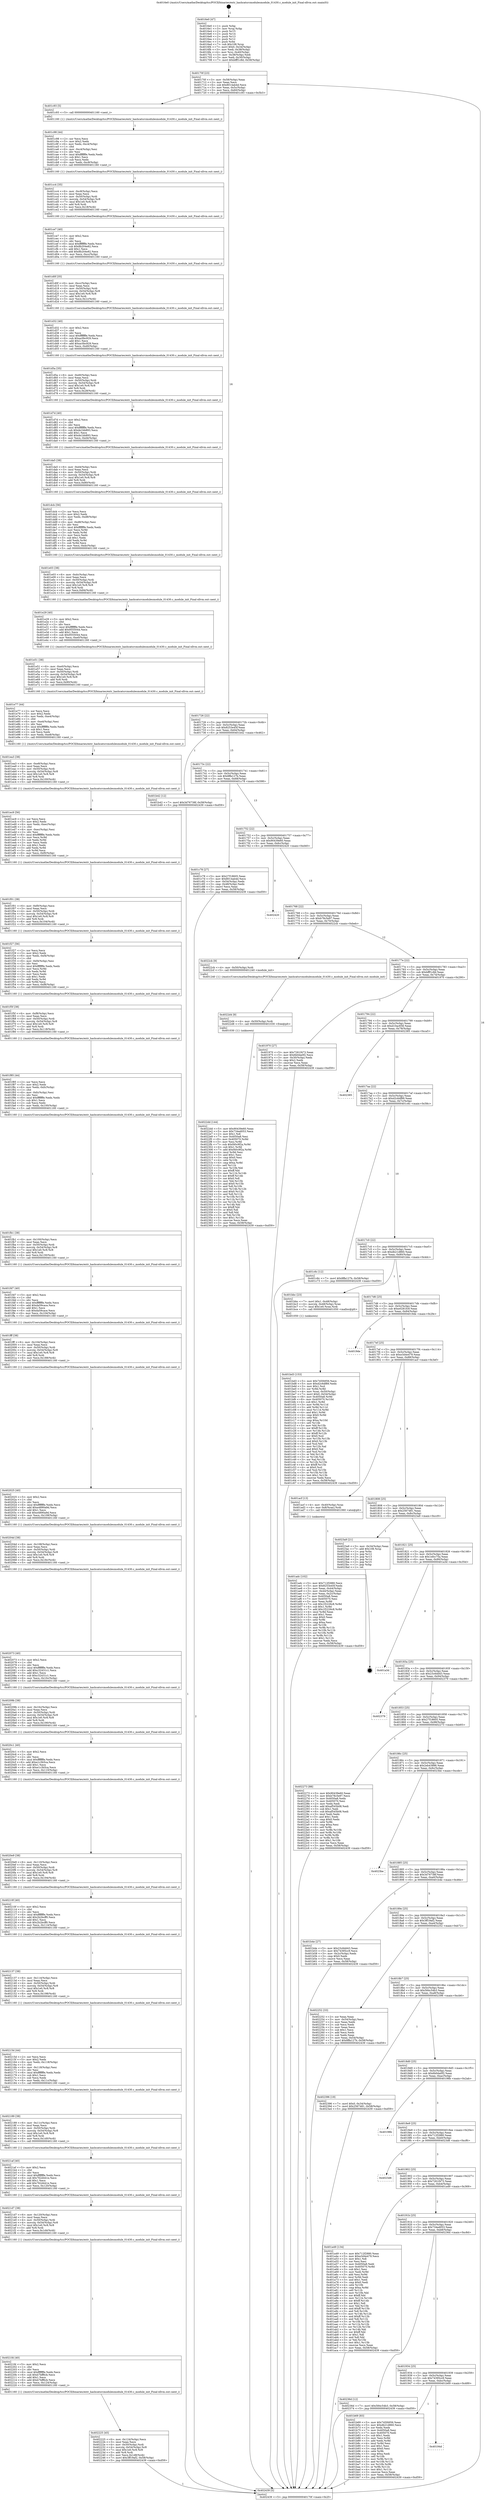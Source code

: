 digraph "0x4016e0" {
  label = "0x4016e0 (/mnt/c/Users/mathe/Desktop/tcc/POCII/binaries/extr_hashcatsrcmodulesmodule_01430.c_module_init_Final-ollvm.out::main(0))"
  labelloc = "t"
  node[shape=record]

  Entry [label="",width=0.3,height=0.3,shape=circle,fillcolor=black,style=filled]
  "0x40170f" [label="{
     0x40170f [23]\l
     | [instrs]\l
     &nbsp;&nbsp;0x40170f \<+3\>: mov -0x58(%rbp),%eax\l
     &nbsp;&nbsp;0x401712 \<+2\>: mov %eax,%ecx\l
     &nbsp;&nbsp;0x401714 \<+6\>: sub $0x8014ab4d,%ecx\l
     &nbsp;&nbsp;0x40171a \<+3\>: mov %eax,-0x5c(%rbp)\l
     &nbsp;&nbsp;0x40171d \<+3\>: mov %ecx,-0x60(%rbp)\l
     &nbsp;&nbsp;0x401720 \<+6\>: je 0000000000401c93 \<main+0x5b3\>\l
  }"]
  "0x401c93" [label="{
     0x401c93 [5]\l
     | [instrs]\l
     &nbsp;&nbsp;0x401c93 \<+5\>: call 0000000000401160 \<next_i\>\l
     | [calls]\l
     &nbsp;&nbsp;0x401160 \{1\} (/mnt/c/Users/mathe/Desktop/tcc/POCII/binaries/extr_hashcatsrcmodulesmodule_01430.c_module_init_Final-ollvm.out::next_i)\l
  }"]
  "0x401726" [label="{
     0x401726 [22]\l
     | [instrs]\l
     &nbsp;&nbsp;0x401726 \<+5\>: jmp 000000000040172b \<main+0x4b\>\l
     &nbsp;&nbsp;0x40172b \<+3\>: mov -0x5c(%rbp),%eax\l
     &nbsp;&nbsp;0x40172e \<+5\>: sub $0x8253e45f,%eax\l
     &nbsp;&nbsp;0x401733 \<+3\>: mov %eax,-0x64(%rbp)\l
     &nbsp;&nbsp;0x401736 \<+6\>: je 0000000000401b42 \<main+0x462\>\l
  }"]
  Exit [label="",width=0.3,height=0.3,shape=circle,fillcolor=black,style=filled,peripheries=2]
  "0x401b42" [label="{
     0x401b42 [12]\l
     | [instrs]\l
     &nbsp;&nbsp;0x401b42 \<+7\>: movl $0x3d76738f,-0x58(%rbp)\l
     &nbsp;&nbsp;0x401b49 \<+5\>: jmp 0000000000402439 \<main+0xd59\>\l
  }"]
  "0x40173c" [label="{
     0x40173c [22]\l
     | [instrs]\l
     &nbsp;&nbsp;0x40173c \<+5\>: jmp 0000000000401741 \<main+0x61\>\l
     &nbsp;&nbsp;0x401741 \<+3\>: mov -0x5c(%rbp),%eax\l
     &nbsp;&nbsp;0x401744 \<+5\>: sub $0x8ffa127b,%eax\l
     &nbsp;&nbsp;0x401749 \<+3\>: mov %eax,-0x68(%rbp)\l
     &nbsp;&nbsp;0x40174c \<+6\>: je 0000000000401c78 \<main+0x598\>\l
  }"]
  "0x4022dd" [label="{
     0x4022dd [144]\l
     | [instrs]\l
     &nbsp;&nbsp;0x4022dd \<+5\>: mov $0x90439e60,%eax\l
     &nbsp;&nbsp;0x4022e2 \<+5\>: mov $0x734ed053,%ecx\l
     &nbsp;&nbsp;0x4022e7 \<+2\>: mov $0x1,%dl\l
     &nbsp;&nbsp;0x4022e9 \<+7\>: mov 0x4050a8,%esi\l
     &nbsp;&nbsp;0x4022f0 \<+8\>: mov 0x405070,%r8d\l
     &nbsp;&nbsp;0x4022f8 \<+3\>: mov %esi,%r9d\l
     &nbsp;&nbsp;0x4022fb \<+7\>: sub $0xf40c9f2a,%r9d\l
     &nbsp;&nbsp;0x402302 \<+4\>: sub $0x1,%r9d\l
     &nbsp;&nbsp;0x402306 \<+7\>: add $0xf40c9f2a,%r9d\l
     &nbsp;&nbsp;0x40230d \<+4\>: imul %r9d,%esi\l
     &nbsp;&nbsp;0x402311 \<+3\>: and $0x1,%esi\l
     &nbsp;&nbsp;0x402314 \<+3\>: cmp $0x0,%esi\l
     &nbsp;&nbsp;0x402317 \<+4\>: sete %r10b\l
     &nbsp;&nbsp;0x40231b \<+4\>: cmp $0xa,%r8d\l
     &nbsp;&nbsp;0x40231f \<+4\>: setl %r11b\l
     &nbsp;&nbsp;0x402323 \<+3\>: mov %r10b,%bl\l
     &nbsp;&nbsp;0x402326 \<+3\>: xor $0xff,%bl\l
     &nbsp;&nbsp;0x402329 \<+3\>: mov %r11b,%r14b\l
     &nbsp;&nbsp;0x40232c \<+4\>: xor $0xff,%r14b\l
     &nbsp;&nbsp;0x402330 \<+3\>: xor $0x0,%dl\l
     &nbsp;&nbsp;0x402333 \<+3\>: mov %bl,%r15b\l
     &nbsp;&nbsp;0x402336 \<+4\>: and $0x0,%r15b\l
     &nbsp;&nbsp;0x40233a \<+3\>: and %dl,%r10b\l
     &nbsp;&nbsp;0x40233d \<+3\>: mov %r14b,%r12b\l
     &nbsp;&nbsp;0x402340 \<+4\>: and $0x0,%r12b\l
     &nbsp;&nbsp;0x402344 \<+3\>: and %dl,%r11b\l
     &nbsp;&nbsp;0x402347 \<+3\>: or %r10b,%r15b\l
     &nbsp;&nbsp;0x40234a \<+3\>: or %r11b,%r12b\l
     &nbsp;&nbsp;0x40234d \<+3\>: xor %r12b,%r15b\l
     &nbsp;&nbsp;0x402350 \<+3\>: or %r14b,%bl\l
     &nbsp;&nbsp;0x402353 \<+3\>: xor $0xff,%bl\l
     &nbsp;&nbsp;0x402356 \<+3\>: or $0x0,%dl\l
     &nbsp;&nbsp;0x402359 \<+2\>: and %dl,%bl\l
     &nbsp;&nbsp;0x40235b \<+3\>: or %bl,%r15b\l
     &nbsp;&nbsp;0x40235e \<+4\>: test $0x1,%r15b\l
     &nbsp;&nbsp;0x402362 \<+3\>: cmovne %ecx,%eax\l
     &nbsp;&nbsp;0x402365 \<+3\>: mov %eax,-0x58(%rbp)\l
     &nbsp;&nbsp;0x402368 \<+5\>: jmp 0000000000402439 \<main+0xd59\>\l
  }"]
  "0x401c78" [label="{
     0x401c78 [27]\l
     | [instrs]\l
     &nbsp;&nbsp;0x401c78 \<+5\>: mov $0x27f18605,%eax\l
     &nbsp;&nbsp;0x401c7d \<+5\>: mov $0x8014ab4d,%ecx\l
     &nbsp;&nbsp;0x401c82 \<+3\>: mov -0x54(%rbp),%edx\l
     &nbsp;&nbsp;0x401c85 \<+3\>: cmp -0x48(%rbp),%edx\l
     &nbsp;&nbsp;0x401c88 \<+3\>: cmovl %ecx,%eax\l
     &nbsp;&nbsp;0x401c8b \<+3\>: mov %eax,-0x58(%rbp)\l
     &nbsp;&nbsp;0x401c8e \<+5\>: jmp 0000000000402439 \<main+0xd59\>\l
  }"]
  "0x401752" [label="{
     0x401752 [22]\l
     | [instrs]\l
     &nbsp;&nbsp;0x401752 \<+5\>: jmp 0000000000401757 \<main+0x77\>\l
     &nbsp;&nbsp;0x401757 \<+3\>: mov -0x5c(%rbp),%eax\l
     &nbsp;&nbsp;0x40175a \<+5\>: sub $0x90439e60,%eax\l
     &nbsp;&nbsp;0x40175f \<+3\>: mov %eax,-0x6c(%rbp)\l
     &nbsp;&nbsp;0x401762 \<+6\>: je 0000000000402420 \<main+0xd40\>\l
  }"]
  "0x4022d4" [label="{
     0x4022d4 [9]\l
     | [instrs]\l
     &nbsp;&nbsp;0x4022d4 \<+4\>: mov -0x50(%rbp),%rdi\l
     &nbsp;&nbsp;0x4022d8 \<+5\>: call 0000000000401030 \<free@plt\>\l
     | [calls]\l
     &nbsp;&nbsp;0x401030 \{1\} (unknown)\l
  }"]
  "0x402420" [label="{
     0x402420\l
  }", style=dashed]
  "0x401768" [label="{
     0x401768 [22]\l
     | [instrs]\l
     &nbsp;&nbsp;0x401768 \<+5\>: jmp 000000000040176d \<main+0x8d\>\l
     &nbsp;&nbsp;0x40176d \<+3\>: mov -0x5c(%rbp),%eax\l
     &nbsp;&nbsp;0x401770 \<+5\>: sub $0xb78c5e97,%eax\l
     &nbsp;&nbsp;0x401775 \<+3\>: mov %eax,-0x70(%rbp)\l
     &nbsp;&nbsp;0x401778 \<+6\>: je 00000000004022cb \<main+0xbeb\>\l
  }"]
  "0x402225" [label="{
     0x402225 [45]\l
     | [instrs]\l
     &nbsp;&nbsp;0x402225 \<+6\>: mov -0x124(%rbp),%ecx\l
     &nbsp;&nbsp;0x40222b \<+3\>: imul %eax,%ecx\l
     &nbsp;&nbsp;0x40222e \<+4\>: mov -0x50(%rbp),%rdi\l
     &nbsp;&nbsp;0x402232 \<+4\>: movslq -0x54(%rbp),%r8\l
     &nbsp;&nbsp;0x402236 \<+7\>: imul $0x1e0,%r8,%r8\l
     &nbsp;&nbsp;0x40223d \<+3\>: add %r8,%rdi\l
     &nbsp;&nbsp;0x402240 \<+6\>: mov %ecx,0x1d8(%rdi)\l
     &nbsp;&nbsp;0x402246 \<+7\>: movl $0x3ff19af2,-0x58(%rbp)\l
     &nbsp;&nbsp;0x40224d \<+5\>: jmp 0000000000402439 \<main+0xd59\>\l
  }"]
  "0x4022cb" [label="{
     0x4022cb [9]\l
     | [instrs]\l
     &nbsp;&nbsp;0x4022cb \<+4\>: mov -0x50(%rbp),%rdi\l
     &nbsp;&nbsp;0x4022cf \<+5\>: call 0000000000401240 \<module_init\>\l
     | [calls]\l
     &nbsp;&nbsp;0x401240 \{1\} (/mnt/c/Users/mathe/Desktop/tcc/POCII/binaries/extr_hashcatsrcmodulesmodule_01430.c_module_init_Final-ollvm.out::module_init)\l
  }"]
  "0x40177e" [label="{
     0x40177e [22]\l
     | [instrs]\l
     &nbsp;&nbsp;0x40177e \<+5\>: jmp 0000000000401783 \<main+0xa3\>\l
     &nbsp;&nbsp;0x401783 \<+3\>: mov -0x5c(%rbp),%eax\l
     &nbsp;&nbsp;0x401786 \<+5\>: sub $0xbfff1c8d,%eax\l
     &nbsp;&nbsp;0x40178b \<+3\>: mov %eax,-0x74(%rbp)\l
     &nbsp;&nbsp;0x40178e \<+6\>: je 0000000000401970 \<main+0x290\>\l
  }"]
  "0x4021fd" [label="{
     0x4021fd [40]\l
     | [instrs]\l
     &nbsp;&nbsp;0x4021fd \<+5\>: mov $0x2,%ecx\l
     &nbsp;&nbsp;0x402202 \<+1\>: cltd\l
     &nbsp;&nbsp;0x402203 \<+2\>: idiv %ecx\l
     &nbsp;&nbsp;0x402205 \<+6\>: imul $0xfffffffe,%edx,%ecx\l
     &nbsp;&nbsp;0x40220b \<+6\>: sub $0xb7bff6cb,%ecx\l
     &nbsp;&nbsp;0x402211 \<+3\>: add $0x1,%ecx\l
     &nbsp;&nbsp;0x402214 \<+6\>: add $0xb7bff6cb,%ecx\l
     &nbsp;&nbsp;0x40221a \<+6\>: mov %ecx,-0x124(%rbp)\l
     &nbsp;&nbsp;0x402220 \<+5\>: call 0000000000401160 \<next_i\>\l
     | [calls]\l
     &nbsp;&nbsp;0x401160 \{1\} (/mnt/c/Users/mathe/Desktop/tcc/POCII/binaries/extr_hashcatsrcmodulesmodule_01430.c_module_init_Final-ollvm.out::next_i)\l
  }"]
  "0x401970" [label="{
     0x401970 [27]\l
     | [instrs]\l
     &nbsp;&nbsp;0x401970 \<+5\>: mov $0x7261f473,%eax\l
     &nbsp;&nbsp;0x401975 \<+5\>: mov $0x6b0da0f2,%ecx\l
     &nbsp;&nbsp;0x40197a \<+3\>: mov -0x30(%rbp),%edx\l
     &nbsp;&nbsp;0x40197d \<+3\>: cmp $0x2,%edx\l
     &nbsp;&nbsp;0x401980 \<+3\>: cmovne %ecx,%eax\l
     &nbsp;&nbsp;0x401983 \<+3\>: mov %eax,-0x58(%rbp)\l
     &nbsp;&nbsp;0x401986 \<+5\>: jmp 0000000000402439 \<main+0xd59\>\l
  }"]
  "0x401794" [label="{
     0x401794 [22]\l
     | [instrs]\l
     &nbsp;&nbsp;0x401794 \<+5\>: jmp 0000000000401799 \<main+0xb9\>\l
     &nbsp;&nbsp;0x401799 \<+3\>: mov -0x5c(%rbp),%eax\l
     &nbsp;&nbsp;0x40179c \<+5\>: sub $0xd10ac658,%eax\l
     &nbsp;&nbsp;0x4017a1 \<+3\>: mov %eax,-0x78(%rbp)\l
     &nbsp;&nbsp;0x4017a4 \<+6\>: je 0000000000402385 \<main+0xca5\>\l
  }"]
  "0x402439" [label="{
     0x402439 [5]\l
     | [instrs]\l
     &nbsp;&nbsp;0x402439 \<+5\>: jmp 000000000040170f \<main+0x2f\>\l
  }"]
  "0x4016e0" [label="{
     0x4016e0 [47]\l
     | [instrs]\l
     &nbsp;&nbsp;0x4016e0 \<+1\>: push %rbp\l
     &nbsp;&nbsp;0x4016e1 \<+3\>: mov %rsp,%rbp\l
     &nbsp;&nbsp;0x4016e4 \<+2\>: push %r15\l
     &nbsp;&nbsp;0x4016e6 \<+2\>: push %r14\l
     &nbsp;&nbsp;0x4016e8 \<+2\>: push %r13\l
     &nbsp;&nbsp;0x4016ea \<+2\>: push %r12\l
     &nbsp;&nbsp;0x4016ec \<+1\>: push %rbx\l
     &nbsp;&nbsp;0x4016ed \<+7\>: sub $0x108,%rsp\l
     &nbsp;&nbsp;0x4016f4 \<+7\>: movl $0x0,-0x34(%rbp)\l
     &nbsp;&nbsp;0x4016fb \<+3\>: mov %edi,-0x38(%rbp)\l
     &nbsp;&nbsp;0x4016fe \<+4\>: mov %rsi,-0x40(%rbp)\l
     &nbsp;&nbsp;0x401702 \<+3\>: mov -0x38(%rbp),%edi\l
     &nbsp;&nbsp;0x401705 \<+3\>: mov %edi,-0x30(%rbp)\l
     &nbsp;&nbsp;0x401708 \<+7\>: movl $0xbfff1c8d,-0x58(%rbp)\l
  }"]
  "0x4021d7" [label="{
     0x4021d7 [38]\l
     | [instrs]\l
     &nbsp;&nbsp;0x4021d7 \<+6\>: mov -0x120(%rbp),%ecx\l
     &nbsp;&nbsp;0x4021dd \<+3\>: imul %eax,%ecx\l
     &nbsp;&nbsp;0x4021e0 \<+4\>: mov -0x50(%rbp),%rdi\l
     &nbsp;&nbsp;0x4021e4 \<+4\>: movslq -0x54(%rbp),%r8\l
     &nbsp;&nbsp;0x4021e8 \<+7\>: imul $0x1e0,%r8,%r8\l
     &nbsp;&nbsp;0x4021ef \<+3\>: add %r8,%rdi\l
     &nbsp;&nbsp;0x4021f2 \<+6\>: mov %ecx,0x1d4(%rdi)\l
     &nbsp;&nbsp;0x4021f8 \<+5\>: call 0000000000401160 \<next_i\>\l
     | [calls]\l
     &nbsp;&nbsp;0x401160 \{1\} (/mnt/c/Users/mathe/Desktop/tcc/POCII/binaries/extr_hashcatsrcmodulesmodule_01430.c_module_init_Final-ollvm.out::next_i)\l
  }"]
  "0x402385" [label="{
     0x402385\l
  }", style=dashed]
  "0x4017aa" [label="{
     0x4017aa [22]\l
     | [instrs]\l
     &nbsp;&nbsp;0x4017aa \<+5\>: jmp 00000000004017af \<main+0xcf\>\l
     &nbsp;&nbsp;0x4017af \<+3\>: mov -0x5c(%rbp),%eax\l
     &nbsp;&nbsp;0x4017b2 \<+5\>: sub $0xd2c6df89,%eax\l
     &nbsp;&nbsp;0x4017b7 \<+3\>: mov %eax,-0x7c(%rbp)\l
     &nbsp;&nbsp;0x4017ba \<+6\>: je 0000000000401c6c \<main+0x58c\>\l
  }"]
  "0x4021af" [label="{
     0x4021af [40]\l
     | [instrs]\l
     &nbsp;&nbsp;0x4021af \<+5\>: mov $0x2,%ecx\l
     &nbsp;&nbsp;0x4021b4 \<+1\>: cltd\l
     &nbsp;&nbsp;0x4021b5 \<+2\>: idiv %ecx\l
     &nbsp;&nbsp;0x4021b7 \<+6\>: imul $0xfffffffe,%edx,%ecx\l
     &nbsp;&nbsp;0x4021bd \<+6\>: sub $0x762d441e,%ecx\l
     &nbsp;&nbsp;0x4021c3 \<+3\>: add $0x1,%ecx\l
     &nbsp;&nbsp;0x4021c6 \<+6\>: add $0x762d441e,%ecx\l
     &nbsp;&nbsp;0x4021cc \<+6\>: mov %ecx,-0x120(%rbp)\l
     &nbsp;&nbsp;0x4021d2 \<+5\>: call 0000000000401160 \<next_i\>\l
     | [calls]\l
     &nbsp;&nbsp;0x401160 \{1\} (/mnt/c/Users/mathe/Desktop/tcc/POCII/binaries/extr_hashcatsrcmodulesmodule_01430.c_module_init_Final-ollvm.out::next_i)\l
  }"]
  "0x401c6c" [label="{
     0x401c6c [12]\l
     | [instrs]\l
     &nbsp;&nbsp;0x401c6c \<+7\>: movl $0x8ffa127b,-0x58(%rbp)\l
     &nbsp;&nbsp;0x401c73 \<+5\>: jmp 0000000000402439 \<main+0xd59\>\l
  }"]
  "0x4017c0" [label="{
     0x4017c0 [22]\l
     | [instrs]\l
     &nbsp;&nbsp;0x4017c0 \<+5\>: jmp 00000000004017c5 \<main+0xe5\>\l
     &nbsp;&nbsp;0x4017c5 \<+3\>: mov -0x5c(%rbp),%eax\l
     &nbsp;&nbsp;0x4017c8 \<+5\>: sub $0xdb21d860,%eax\l
     &nbsp;&nbsp;0x4017cd \<+3\>: mov %eax,-0x80(%rbp)\l
     &nbsp;&nbsp;0x4017d0 \<+6\>: je 0000000000401bbc \<main+0x4dc\>\l
  }"]
  "0x402189" [label="{
     0x402189 [38]\l
     | [instrs]\l
     &nbsp;&nbsp;0x402189 \<+6\>: mov -0x11c(%rbp),%ecx\l
     &nbsp;&nbsp;0x40218f \<+3\>: imul %eax,%ecx\l
     &nbsp;&nbsp;0x402192 \<+4\>: mov -0x50(%rbp),%rdi\l
     &nbsp;&nbsp;0x402196 \<+4\>: movslq -0x54(%rbp),%r8\l
     &nbsp;&nbsp;0x40219a \<+7\>: imul $0x1e0,%r8,%r8\l
     &nbsp;&nbsp;0x4021a1 \<+3\>: add %r8,%rdi\l
     &nbsp;&nbsp;0x4021a4 \<+6\>: mov %ecx,0x1d0(%rdi)\l
     &nbsp;&nbsp;0x4021aa \<+5\>: call 0000000000401160 \<next_i\>\l
     | [calls]\l
     &nbsp;&nbsp;0x401160 \{1\} (/mnt/c/Users/mathe/Desktop/tcc/POCII/binaries/extr_hashcatsrcmodulesmodule_01430.c_module_init_Final-ollvm.out::next_i)\l
  }"]
  "0x401bbc" [label="{
     0x401bbc [23]\l
     | [instrs]\l
     &nbsp;&nbsp;0x401bbc \<+7\>: movl $0x1,-0x48(%rbp)\l
     &nbsp;&nbsp;0x401bc3 \<+4\>: movslq -0x48(%rbp),%rax\l
     &nbsp;&nbsp;0x401bc7 \<+7\>: imul $0x1e0,%rax,%rdi\l
     &nbsp;&nbsp;0x401bce \<+5\>: call 0000000000401050 \<malloc@plt\>\l
     | [calls]\l
     &nbsp;&nbsp;0x401050 \{1\} (unknown)\l
  }"]
  "0x4017d6" [label="{
     0x4017d6 [25]\l
     | [instrs]\l
     &nbsp;&nbsp;0x4017d6 \<+5\>: jmp 00000000004017db \<main+0xfb\>\l
     &nbsp;&nbsp;0x4017db \<+3\>: mov -0x5c(%rbp),%eax\l
     &nbsp;&nbsp;0x4017de \<+5\>: sub $0xe0281fc9,%eax\l
     &nbsp;&nbsp;0x4017e3 \<+6\>: mov %eax,-0x84(%rbp)\l
     &nbsp;&nbsp;0x4017e9 \<+6\>: je 00000000004019de \<main+0x2fe\>\l
  }"]
  "0x40215d" [label="{
     0x40215d [44]\l
     | [instrs]\l
     &nbsp;&nbsp;0x40215d \<+2\>: xor %ecx,%ecx\l
     &nbsp;&nbsp;0x40215f \<+5\>: mov $0x2,%edx\l
     &nbsp;&nbsp;0x402164 \<+6\>: mov %edx,-0x118(%rbp)\l
     &nbsp;&nbsp;0x40216a \<+1\>: cltd\l
     &nbsp;&nbsp;0x40216b \<+6\>: mov -0x118(%rbp),%esi\l
     &nbsp;&nbsp;0x402171 \<+2\>: idiv %esi\l
     &nbsp;&nbsp;0x402173 \<+6\>: imul $0xfffffffe,%edx,%edx\l
     &nbsp;&nbsp;0x402179 \<+3\>: sub $0x1,%ecx\l
     &nbsp;&nbsp;0x40217c \<+2\>: sub %ecx,%edx\l
     &nbsp;&nbsp;0x40217e \<+6\>: mov %edx,-0x11c(%rbp)\l
     &nbsp;&nbsp;0x402184 \<+5\>: call 0000000000401160 \<next_i\>\l
     | [calls]\l
     &nbsp;&nbsp;0x401160 \{1\} (/mnt/c/Users/mathe/Desktop/tcc/POCII/binaries/extr_hashcatsrcmodulesmodule_01430.c_module_init_Final-ollvm.out::next_i)\l
  }"]
  "0x4019de" [label="{
     0x4019de\l
  }", style=dashed]
  "0x4017ef" [label="{
     0x4017ef [25]\l
     | [instrs]\l
     &nbsp;&nbsp;0x4017ef \<+5\>: jmp 00000000004017f4 \<main+0x114\>\l
     &nbsp;&nbsp;0x4017f4 \<+3\>: mov -0x5c(%rbp),%eax\l
     &nbsp;&nbsp;0x4017f7 \<+5\>: sub $0xe3d4e479,%eax\l
     &nbsp;&nbsp;0x4017fc \<+6\>: mov %eax,-0x88(%rbp)\l
     &nbsp;&nbsp;0x401802 \<+6\>: je 0000000000401acf \<main+0x3ef\>\l
  }"]
  "0x402137" [label="{
     0x402137 [38]\l
     | [instrs]\l
     &nbsp;&nbsp;0x402137 \<+6\>: mov -0x114(%rbp),%ecx\l
     &nbsp;&nbsp;0x40213d \<+3\>: imul %eax,%ecx\l
     &nbsp;&nbsp;0x402140 \<+4\>: mov -0x50(%rbp),%rdi\l
     &nbsp;&nbsp;0x402144 \<+4\>: movslq -0x54(%rbp),%r8\l
     &nbsp;&nbsp;0x402148 \<+7\>: imul $0x1e0,%r8,%r8\l
     &nbsp;&nbsp;0x40214f \<+3\>: add %r8,%rdi\l
     &nbsp;&nbsp;0x402152 \<+6\>: mov %ecx,0x198(%rdi)\l
     &nbsp;&nbsp;0x402158 \<+5\>: call 0000000000401160 \<next_i\>\l
     | [calls]\l
     &nbsp;&nbsp;0x401160 \{1\} (/mnt/c/Users/mathe/Desktop/tcc/POCII/binaries/extr_hashcatsrcmodulesmodule_01430.c_module_init_Final-ollvm.out::next_i)\l
  }"]
  "0x401acf" [label="{
     0x401acf [13]\l
     | [instrs]\l
     &nbsp;&nbsp;0x401acf \<+4\>: mov -0x40(%rbp),%rax\l
     &nbsp;&nbsp;0x401ad3 \<+4\>: mov 0x8(%rax),%rdi\l
     &nbsp;&nbsp;0x401ad7 \<+5\>: call 0000000000401060 \<atoi@plt\>\l
     | [calls]\l
     &nbsp;&nbsp;0x401060 \{1\} (unknown)\l
  }"]
  "0x401808" [label="{
     0x401808 [25]\l
     | [instrs]\l
     &nbsp;&nbsp;0x401808 \<+5\>: jmp 000000000040180d \<main+0x12d\>\l
     &nbsp;&nbsp;0x40180d \<+3\>: mov -0x5c(%rbp),%eax\l
     &nbsp;&nbsp;0x401810 \<+5\>: sub $0x2567481,%eax\l
     &nbsp;&nbsp;0x401815 \<+6\>: mov %eax,-0x8c(%rbp)\l
     &nbsp;&nbsp;0x40181b \<+6\>: je 00000000004023a9 \<main+0xcc9\>\l
  }"]
  "0x40210f" [label="{
     0x40210f [40]\l
     | [instrs]\l
     &nbsp;&nbsp;0x40210f \<+5\>: mov $0x2,%ecx\l
     &nbsp;&nbsp;0x402114 \<+1\>: cltd\l
     &nbsp;&nbsp;0x402115 \<+2\>: idiv %ecx\l
     &nbsp;&nbsp;0x402117 \<+6\>: imul $0xfffffffe,%edx,%ecx\l
     &nbsp;&nbsp;0x40211d \<+6\>: add $0x2b2bcff0,%ecx\l
     &nbsp;&nbsp;0x402123 \<+3\>: add $0x1,%ecx\l
     &nbsp;&nbsp;0x402126 \<+6\>: sub $0x2b2bcff0,%ecx\l
     &nbsp;&nbsp;0x40212c \<+6\>: mov %ecx,-0x114(%rbp)\l
     &nbsp;&nbsp;0x402132 \<+5\>: call 0000000000401160 \<next_i\>\l
     | [calls]\l
     &nbsp;&nbsp;0x401160 \{1\} (/mnt/c/Users/mathe/Desktop/tcc/POCII/binaries/extr_hashcatsrcmodulesmodule_01430.c_module_init_Final-ollvm.out::next_i)\l
  }"]
  "0x4023a9" [label="{
     0x4023a9 [21]\l
     | [instrs]\l
     &nbsp;&nbsp;0x4023a9 \<+3\>: mov -0x34(%rbp),%eax\l
     &nbsp;&nbsp;0x4023ac \<+7\>: add $0x108,%rsp\l
     &nbsp;&nbsp;0x4023b3 \<+1\>: pop %rbx\l
     &nbsp;&nbsp;0x4023b4 \<+2\>: pop %r12\l
     &nbsp;&nbsp;0x4023b6 \<+2\>: pop %r13\l
     &nbsp;&nbsp;0x4023b8 \<+2\>: pop %r14\l
     &nbsp;&nbsp;0x4023ba \<+2\>: pop %r15\l
     &nbsp;&nbsp;0x4023bc \<+1\>: pop %rbp\l
     &nbsp;&nbsp;0x4023bd \<+1\>: ret\l
  }"]
  "0x401821" [label="{
     0x401821 [25]\l
     | [instrs]\l
     &nbsp;&nbsp;0x401821 \<+5\>: jmp 0000000000401826 \<main+0x146\>\l
     &nbsp;&nbsp;0x401826 \<+3\>: mov -0x5c(%rbp),%eax\l
     &nbsp;&nbsp;0x401829 \<+5\>: sub $0x1efcc75a,%eax\l
     &nbsp;&nbsp;0x40182e \<+6\>: mov %eax,-0x90(%rbp)\l
     &nbsp;&nbsp;0x401834 \<+6\>: je 0000000000401a3d \<main+0x35d\>\l
  }"]
  "0x4020e9" [label="{
     0x4020e9 [38]\l
     | [instrs]\l
     &nbsp;&nbsp;0x4020e9 \<+6\>: mov -0x110(%rbp),%ecx\l
     &nbsp;&nbsp;0x4020ef \<+3\>: imul %eax,%ecx\l
     &nbsp;&nbsp;0x4020f2 \<+4\>: mov -0x50(%rbp),%rdi\l
     &nbsp;&nbsp;0x4020f6 \<+4\>: movslq -0x54(%rbp),%r8\l
     &nbsp;&nbsp;0x4020fa \<+7\>: imul $0x1e0,%r8,%r8\l
     &nbsp;&nbsp;0x402101 \<+3\>: add %r8,%rdi\l
     &nbsp;&nbsp;0x402104 \<+6\>: mov %ecx,0x194(%rdi)\l
     &nbsp;&nbsp;0x40210a \<+5\>: call 0000000000401160 \<next_i\>\l
     | [calls]\l
     &nbsp;&nbsp;0x401160 \{1\} (/mnt/c/Users/mathe/Desktop/tcc/POCII/binaries/extr_hashcatsrcmodulesmodule_01430.c_module_init_Final-ollvm.out::next_i)\l
  }"]
  "0x401a3d" [label="{
     0x401a3d\l
  }", style=dashed]
  "0x40183a" [label="{
     0x40183a [25]\l
     | [instrs]\l
     &nbsp;&nbsp;0x40183a \<+5\>: jmp 000000000040183f \<main+0x15f\>\l
     &nbsp;&nbsp;0x40183f \<+3\>: mov -0x5c(%rbp),%eax\l
     &nbsp;&nbsp;0x401842 \<+5\>: sub $0x23c6dd43,%eax\l
     &nbsp;&nbsp;0x401847 \<+6\>: mov %eax,-0x94(%rbp)\l
     &nbsp;&nbsp;0x40184d \<+6\>: je 0000000000402379 \<main+0xc99\>\l
  }"]
  "0x4020c1" [label="{
     0x4020c1 [40]\l
     | [instrs]\l
     &nbsp;&nbsp;0x4020c1 \<+5\>: mov $0x2,%ecx\l
     &nbsp;&nbsp;0x4020c6 \<+1\>: cltd\l
     &nbsp;&nbsp;0x4020c7 \<+2\>: idiv %ecx\l
     &nbsp;&nbsp;0x4020c9 \<+6\>: imul $0xfffffffe,%edx,%ecx\l
     &nbsp;&nbsp;0x4020cf \<+6\>: add $0xe1c3b5ca,%ecx\l
     &nbsp;&nbsp;0x4020d5 \<+3\>: add $0x1,%ecx\l
     &nbsp;&nbsp;0x4020d8 \<+6\>: sub $0xe1c3b5ca,%ecx\l
     &nbsp;&nbsp;0x4020de \<+6\>: mov %ecx,-0x110(%rbp)\l
     &nbsp;&nbsp;0x4020e4 \<+5\>: call 0000000000401160 \<next_i\>\l
     | [calls]\l
     &nbsp;&nbsp;0x401160 \{1\} (/mnt/c/Users/mathe/Desktop/tcc/POCII/binaries/extr_hashcatsrcmodulesmodule_01430.c_module_init_Final-ollvm.out::next_i)\l
  }"]
  "0x402379" [label="{
     0x402379\l
  }", style=dashed]
  "0x401853" [label="{
     0x401853 [25]\l
     | [instrs]\l
     &nbsp;&nbsp;0x401853 \<+5\>: jmp 0000000000401858 \<main+0x178\>\l
     &nbsp;&nbsp;0x401858 \<+3\>: mov -0x5c(%rbp),%eax\l
     &nbsp;&nbsp;0x40185b \<+5\>: sub $0x27f18605,%eax\l
     &nbsp;&nbsp;0x401860 \<+6\>: mov %eax,-0x98(%rbp)\l
     &nbsp;&nbsp;0x401866 \<+6\>: je 0000000000402273 \<main+0xb93\>\l
  }"]
  "0x40209b" [label="{
     0x40209b [38]\l
     | [instrs]\l
     &nbsp;&nbsp;0x40209b \<+6\>: mov -0x10c(%rbp),%ecx\l
     &nbsp;&nbsp;0x4020a1 \<+3\>: imul %eax,%ecx\l
     &nbsp;&nbsp;0x4020a4 \<+4\>: mov -0x50(%rbp),%rdi\l
     &nbsp;&nbsp;0x4020a8 \<+4\>: movslq -0x54(%rbp),%r8\l
     &nbsp;&nbsp;0x4020ac \<+7\>: imul $0x1e0,%r8,%r8\l
     &nbsp;&nbsp;0x4020b3 \<+3\>: add %r8,%rdi\l
     &nbsp;&nbsp;0x4020b6 \<+6\>: mov %ecx,0x190(%rdi)\l
     &nbsp;&nbsp;0x4020bc \<+5\>: call 0000000000401160 \<next_i\>\l
     | [calls]\l
     &nbsp;&nbsp;0x401160 \{1\} (/mnt/c/Users/mathe/Desktop/tcc/POCII/binaries/extr_hashcatsrcmodulesmodule_01430.c_module_init_Final-ollvm.out::next_i)\l
  }"]
  "0x402273" [label="{
     0x402273 [88]\l
     | [instrs]\l
     &nbsp;&nbsp;0x402273 \<+5\>: mov $0x90439e60,%eax\l
     &nbsp;&nbsp;0x402278 \<+5\>: mov $0xb78c5e97,%ecx\l
     &nbsp;&nbsp;0x40227d \<+7\>: mov 0x4050a8,%edx\l
     &nbsp;&nbsp;0x402284 \<+7\>: mov 0x405070,%esi\l
     &nbsp;&nbsp;0x40228b \<+2\>: mov %edx,%edi\l
     &nbsp;&nbsp;0x40228d \<+6\>: add $0xaf545b08,%edi\l
     &nbsp;&nbsp;0x402293 \<+3\>: sub $0x1,%edi\l
     &nbsp;&nbsp;0x402296 \<+6\>: sub $0xaf545b08,%edi\l
     &nbsp;&nbsp;0x40229c \<+3\>: imul %edi,%edx\l
     &nbsp;&nbsp;0x40229f \<+3\>: and $0x1,%edx\l
     &nbsp;&nbsp;0x4022a2 \<+3\>: cmp $0x0,%edx\l
     &nbsp;&nbsp;0x4022a5 \<+4\>: sete %r8b\l
     &nbsp;&nbsp;0x4022a9 \<+3\>: cmp $0xa,%esi\l
     &nbsp;&nbsp;0x4022ac \<+4\>: setl %r9b\l
     &nbsp;&nbsp;0x4022b0 \<+3\>: mov %r8b,%r10b\l
     &nbsp;&nbsp;0x4022b3 \<+3\>: and %r9b,%r10b\l
     &nbsp;&nbsp;0x4022b6 \<+3\>: xor %r9b,%r8b\l
     &nbsp;&nbsp;0x4022b9 \<+3\>: or %r8b,%r10b\l
     &nbsp;&nbsp;0x4022bc \<+4\>: test $0x1,%r10b\l
     &nbsp;&nbsp;0x4022c0 \<+3\>: cmovne %ecx,%eax\l
     &nbsp;&nbsp;0x4022c3 \<+3\>: mov %eax,-0x58(%rbp)\l
     &nbsp;&nbsp;0x4022c6 \<+5\>: jmp 0000000000402439 \<main+0xd59\>\l
  }"]
  "0x40186c" [label="{
     0x40186c [25]\l
     | [instrs]\l
     &nbsp;&nbsp;0x40186c \<+5\>: jmp 0000000000401871 \<main+0x191\>\l
     &nbsp;&nbsp;0x401871 \<+3\>: mov -0x5c(%rbp),%eax\l
     &nbsp;&nbsp;0x401874 \<+5\>: sub $0x2eb43886,%eax\l
     &nbsp;&nbsp;0x401879 \<+6\>: mov %eax,-0x9c(%rbp)\l
     &nbsp;&nbsp;0x40187f \<+6\>: je 00000000004023be \<main+0xcde\>\l
  }"]
  "0x402073" [label="{
     0x402073 [40]\l
     | [instrs]\l
     &nbsp;&nbsp;0x402073 \<+5\>: mov $0x2,%ecx\l
     &nbsp;&nbsp;0x402078 \<+1\>: cltd\l
     &nbsp;&nbsp;0x402079 \<+2\>: idiv %ecx\l
     &nbsp;&nbsp;0x40207b \<+6\>: imul $0xfffffffe,%edx,%ecx\l
     &nbsp;&nbsp;0x402081 \<+6\>: add $0xc32431c1,%ecx\l
     &nbsp;&nbsp;0x402087 \<+3\>: add $0x1,%ecx\l
     &nbsp;&nbsp;0x40208a \<+6\>: sub $0xc32431c1,%ecx\l
     &nbsp;&nbsp;0x402090 \<+6\>: mov %ecx,-0x10c(%rbp)\l
     &nbsp;&nbsp;0x402096 \<+5\>: call 0000000000401160 \<next_i\>\l
     | [calls]\l
     &nbsp;&nbsp;0x401160 \{1\} (/mnt/c/Users/mathe/Desktop/tcc/POCII/binaries/extr_hashcatsrcmodulesmodule_01430.c_module_init_Final-ollvm.out::next_i)\l
  }"]
  "0x4023be" [label="{
     0x4023be\l
  }", style=dashed]
  "0x401885" [label="{
     0x401885 [25]\l
     | [instrs]\l
     &nbsp;&nbsp;0x401885 \<+5\>: jmp 000000000040188a \<main+0x1aa\>\l
     &nbsp;&nbsp;0x40188a \<+3\>: mov -0x5c(%rbp),%eax\l
     &nbsp;&nbsp;0x40188d \<+5\>: sub $0x3d76738f,%eax\l
     &nbsp;&nbsp;0x401892 \<+6\>: mov %eax,-0xa0(%rbp)\l
     &nbsp;&nbsp;0x401898 \<+6\>: je 0000000000401b4e \<main+0x46e\>\l
  }"]
  "0x40204d" [label="{
     0x40204d [38]\l
     | [instrs]\l
     &nbsp;&nbsp;0x40204d \<+6\>: mov -0x108(%rbp),%ecx\l
     &nbsp;&nbsp;0x402053 \<+3\>: imul %eax,%ecx\l
     &nbsp;&nbsp;0x402056 \<+4\>: mov -0x50(%rbp),%rdi\l
     &nbsp;&nbsp;0x40205a \<+4\>: movslq -0x54(%rbp),%r8\l
     &nbsp;&nbsp;0x40205e \<+7\>: imul $0x1e0,%r8,%r8\l
     &nbsp;&nbsp;0x402065 \<+3\>: add %r8,%rdi\l
     &nbsp;&nbsp;0x402068 \<+6\>: mov %ecx,0x18c(%rdi)\l
     &nbsp;&nbsp;0x40206e \<+5\>: call 0000000000401160 \<next_i\>\l
     | [calls]\l
     &nbsp;&nbsp;0x401160 \{1\} (/mnt/c/Users/mathe/Desktop/tcc/POCII/binaries/extr_hashcatsrcmodulesmodule_01430.c_module_init_Final-ollvm.out::next_i)\l
  }"]
  "0x401b4e" [label="{
     0x401b4e [27]\l
     | [instrs]\l
     &nbsp;&nbsp;0x401b4e \<+5\>: mov $0x23c6dd43,%eax\l
     &nbsp;&nbsp;0x401b53 \<+5\>: mov $0x74395cc9,%ecx\l
     &nbsp;&nbsp;0x401b58 \<+3\>: mov -0x2c(%rbp),%edx\l
     &nbsp;&nbsp;0x401b5b \<+3\>: cmp $0x0,%edx\l
     &nbsp;&nbsp;0x401b5e \<+3\>: cmove %ecx,%eax\l
     &nbsp;&nbsp;0x401b61 \<+3\>: mov %eax,-0x58(%rbp)\l
     &nbsp;&nbsp;0x401b64 \<+5\>: jmp 0000000000402439 \<main+0xd59\>\l
  }"]
  "0x40189e" [label="{
     0x40189e [25]\l
     | [instrs]\l
     &nbsp;&nbsp;0x40189e \<+5\>: jmp 00000000004018a3 \<main+0x1c3\>\l
     &nbsp;&nbsp;0x4018a3 \<+3\>: mov -0x5c(%rbp),%eax\l
     &nbsp;&nbsp;0x4018a6 \<+5\>: sub $0x3ff19af2,%eax\l
     &nbsp;&nbsp;0x4018ab \<+6\>: mov %eax,-0xa4(%rbp)\l
     &nbsp;&nbsp;0x4018b1 \<+6\>: je 0000000000402252 \<main+0xb72\>\l
  }"]
  "0x402025" [label="{
     0x402025 [40]\l
     | [instrs]\l
     &nbsp;&nbsp;0x402025 \<+5\>: mov $0x2,%ecx\l
     &nbsp;&nbsp;0x40202a \<+1\>: cltd\l
     &nbsp;&nbsp;0x40202b \<+2\>: idiv %ecx\l
     &nbsp;&nbsp;0x40202d \<+6\>: imul $0xfffffffe,%edx,%ecx\l
     &nbsp;&nbsp;0x402033 \<+6\>: add $0xe4890a9d,%ecx\l
     &nbsp;&nbsp;0x402039 \<+3\>: add $0x1,%ecx\l
     &nbsp;&nbsp;0x40203c \<+6\>: sub $0xe4890a9d,%ecx\l
     &nbsp;&nbsp;0x402042 \<+6\>: mov %ecx,-0x108(%rbp)\l
     &nbsp;&nbsp;0x402048 \<+5\>: call 0000000000401160 \<next_i\>\l
     | [calls]\l
     &nbsp;&nbsp;0x401160 \{1\} (/mnt/c/Users/mathe/Desktop/tcc/POCII/binaries/extr_hashcatsrcmodulesmodule_01430.c_module_init_Final-ollvm.out::next_i)\l
  }"]
  "0x402252" [label="{
     0x402252 [33]\l
     | [instrs]\l
     &nbsp;&nbsp;0x402252 \<+2\>: xor %eax,%eax\l
     &nbsp;&nbsp;0x402254 \<+3\>: mov -0x54(%rbp),%ecx\l
     &nbsp;&nbsp;0x402257 \<+2\>: mov %eax,%edx\l
     &nbsp;&nbsp;0x402259 \<+2\>: sub %ecx,%edx\l
     &nbsp;&nbsp;0x40225b \<+2\>: mov %eax,%ecx\l
     &nbsp;&nbsp;0x40225d \<+3\>: sub $0x1,%ecx\l
     &nbsp;&nbsp;0x402260 \<+2\>: add %ecx,%edx\l
     &nbsp;&nbsp;0x402262 \<+2\>: sub %edx,%eax\l
     &nbsp;&nbsp;0x402264 \<+3\>: mov %eax,-0x54(%rbp)\l
     &nbsp;&nbsp;0x402267 \<+7\>: movl $0x8ffa127b,-0x58(%rbp)\l
     &nbsp;&nbsp;0x40226e \<+5\>: jmp 0000000000402439 \<main+0xd59\>\l
  }"]
  "0x4018b7" [label="{
     0x4018b7 [25]\l
     | [instrs]\l
     &nbsp;&nbsp;0x4018b7 \<+5\>: jmp 00000000004018bc \<main+0x1dc\>\l
     &nbsp;&nbsp;0x4018bc \<+3\>: mov -0x5c(%rbp),%eax\l
     &nbsp;&nbsp;0x4018bf \<+5\>: sub $0x584c54b3,%eax\l
     &nbsp;&nbsp;0x4018c4 \<+6\>: mov %eax,-0xa8(%rbp)\l
     &nbsp;&nbsp;0x4018ca \<+6\>: je 0000000000402396 \<main+0xcb6\>\l
  }"]
  "0x401fff" [label="{
     0x401fff [38]\l
     | [instrs]\l
     &nbsp;&nbsp;0x401fff \<+6\>: mov -0x104(%rbp),%ecx\l
     &nbsp;&nbsp;0x402005 \<+3\>: imul %eax,%ecx\l
     &nbsp;&nbsp;0x402008 \<+4\>: mov -0x50(%rbp),%rdi\l
     &nbsp;&nbsp;0x40200c \<+4\>: movslq -0x54(%rbp),%r8\l
     &nbsp;&nbsp;0x402010 \<+7\>: imul $0x1e0,%r8,%r8\l
     &nbsp;&nbsp;0x402017 \<+3\>: add %r8,%rdi\l
     &nbsp;&nbsp;0x40201a \<+6\>: mov %ecx,0x188(%rdi)\l
     &nbsp;&nbsp;0x402020 \<+5\>: call 0000000000401160 \<next_i\>\l
     | [calls]\l
     &nbsp;&nbsp;0x401160 \{1\} (/mnt/c/Users/mathe/Desktop/tcc/POCII/binaries/extr_hashcatsrcmodulesmodule_01430.c_module_init_Final-ollvm.out::next_i)\l
  }"]
  "0x402396" [label="{
     0x402396 [19]\l
     | [instrs]\l
     &nbsp;&nbsp;0x402396 \<+7\>: movl $0x0,-0x34(%rbp)\l
     &nbsp;&nbsp;0x40239d \<+7\>: movl $0x2567481,-0x58(%rbp)\l
     &nbsp;&nbsp;0x4023a4 \<+5\>: jmp 0000000000402439 \<main+0xd59\>\l
  }"]
  "0x4018d0" [label="{
     0x4018d0 [25]\l
     | [instrs]\l
     &nbsp;&nbsp;0x4018d0 \<+5\>: jmp 00000000004018d5 \<main+0x1f5\>\l
     &nbsp;&nbsp;0x4018d5 \<+3\>: mov -0x5c(%rbp),%eax\l
     &nbsp;&nbsp;0x4018d8 \<+5\>: sub $0x6b0da0f2,%eax\l
     &nbsp;&nbsp;0x4018dd \<+6\>: mov %eax,-0xac(%rbp)\l
     &nbsp;&nbsp;0x4018e3 \<+6\>: je 000000000040198b \<main+0x2ab\>\l
  }"]
  "0x401fd7" [label="{
     0x401fd7 [40]\l
     | [instrs]\l
     &nbsp;&nbsp;0x401fd7 \<+5\>: mov $0x2,%ecx\l
     &nbsp;&nbsp;0x401fdc \<+1\>: cltd\l
     &nbsp;&nbsp;0x401fdd \<+2\>: idiv %ecx\l
     &nbsp;&nbsp;0x401fdf \<+6\>: imul $0xfffffffe,%edx,%ecx\l
     &nbsp;&nbsp;0x401fe5 \<+6\>: add $0xda59cace,%ecx\l
     &nbsp;&nbsp;0x401feb \<+3\>: add $0x1,%ecx\l
     &nbsp;&nbsp;0x401fee \<+6\>: sub $0xda59cace,%ecx\l
     &nbsp;&nbsp;0x401ff4 \<+6\>: mov %ecx,-0x104(%rbp)\l
     &nbsp;&nbsp;0x401ffa \<+5\>: call 0000000000401160 \<next_i\>\l
     | [calls]\l
     &nbsp;&nbsp;0x401160 \{1\} (/mnt/c/Users/mathe/Desktop/tcc/POCII/binaries/extr_hashcatsrcmodulesmodule_01430.c_module_init_Final-ollvm.out::next_i)\l
  }"]
  "0x40198b" [label="{
     0x40198b\l
  }", style=dashed]
  "0x4018e9" [label="{
     0x4018e9 [25]\l
     | [instrs]\l
     &nbsp;&nbsp;0x4018e9 \<+5\>: jmp 00000000004018ee \<main+0x20e\>\l
     &nbsp;&nbsp;0x4018ee \<+3\>: mov -0x5c(%rbp),%eax\l
     &nbsp;&nbsp;0x4018f1 \<+5\>: sub $0x712f2880,%eax\l
     &nbsp;&nbsp;0x4018f6 \<+6\>: mov %eax,-0xb0(%rbp)\l
     &nbsp;&nbsp;0x4018fc \<+6\>: je 00000000004023d6 \<main+0xcf6\>\l
  }"]
  "0x401fb1" [label="{
     0x401fb1 [38]\l
     | [instrs]\l
     &nbsp;&nbsp;0x401fb1 \<+6\>: mov -0x100(%rbp),%ecx\l
     &nbsp;&nbsp;0x401fb7 \<+3\>: imul %eax,%ecx\l
     &nbsp;&nbsp;0x401fba \<+4\>: mov -0x50(%rbp),%rdi\l
     &nbsp;&nbsp;0x401fbe \<+4\>: movslq -0x54(%rbp),%r8\l
     &nbsp;&nbsp;0x401fc2 \<+7\>: imul $0x1e0,%r8,%r8\l
     &nbsp;&nbsp;0x401fc9 \<+3\>: add %r8,%rdi\l
     &nbsp;&nbsp;0x401fcc \<+6\>: mov %ecx,0x130(%rdi)\l
     &nbsp;&nbsp;0x401fd2 \<+5\>: call 0000000000401160 \<next_i\>\l
     | [calls]\l
     &nbsp;&nbsp;0x401160 \{1\} (/mnt/c/Users/mathe/Desktop/tcc/POCII/binaries/extr_hashcatsrcmodulesmodule_01430.c_module_init_Final-ollvm.out::next_i)\l
  }"]
  "0x4023d6" [label="{
     0x4023d6\l
  }", style=dashed]
  "0x401902" [label="{
     0x401902 [25]\l
     | [instrs]\l
     &nbsp;&nbsp;0x401902 \<+5\>: jmp 0000000000401907 \<main+0x227\>\l
     &nbsp;&nbsp;0x401907 \<+3\>: mov -0x5c(%rbp),%eax\l
     &nbsp;&nbsp;0x40190a \<+5\>: sub $0x7261f473,%eax\l
     &nbsp;&nbsp;0x40190f \<+6\>: mov %eax,-0xb4(%rbp)\l
     &nbsp;&nbsp;0x401915 \<+6\>: je 0000000000401a49 \<main+0x369\>\l
  }"]
  "0x401f85" [label="{
     0x401f85 [44]\l
     | [instrs]\l
     &nbsp;&nbsp;0x401f85 \<+2\>: xor %ecx,%ecx\l
     &nbsp;&nbsp;0x401f87 \<+5\>: mov $0x2,%edx\l
     &nbsp;&nbsp;0x401f8c \<+6\>: mov %edx,-0xfc(%rbp)\l
     &nbsp;&nbsp;0x401f92 \<+1\>: cltd\l
     &nbsp;&nbsp;0x401f93 \<+6\>: mov -0xfc(%rbp),%esi\l
     &nbsp;&nbsp;0x401f99 \<+2\>: idiv %esi\l
     &nbsp;&nbsp;0x401f9b \<+6\>: imul $0xfffffffe,%edx,%edx\l
     &nbsp;&nbsp;0x401fa1 \<+3\>: sub $0x1,%ecx\l
     &nbsp;&nbsp;0x401fa4 \<+2\>: sub %ecx,%edx\l
     &nbsp;&nbsp;0x401fa6 \<+6\>: mov %edx,-0x100(%rbp)\l
     &nbsp;&nbsp;0x401fac \<+5\>: call 0000000000401160 \<next_i\>\l
     | [calls]\l
     &nbsp;&nbsp;0x401160 \{1\} (/mnt/c/Users/mathe/Desktop/tcc/POCII/binaries/extr_hashcatsrcmodulesmodule_01430.c_module_init_Final-ollvm.out::next_i)\l
  }"]
  "0x401a49" [label="{
     0x401a49 [134]\l
     | [instrs]\l
     &nbsp;&nbsp;0x401a49 \<+5\>: mov $0x712f2880,%eax\l
     &nbsp;&nbsp;0x401a4e \<+5\>: mov $0xe3d4e479,%ecx\l
     &nbsp;&nbsp;0x401a53 \<+2\>: mov $0x1,%dl\l
     &nbsp;&nbsp;0x401a55 \<+2\>: xor %esi,%esi\l
     &nbsp;&nbsp;0x401a57 \<+7\>: mov 0x4050a8,%edi\l
     &nbsp;&nbsp;0x401a5e \<+8\>: mov 0x405070,%r8d\l
     &nbsp;&nbsp;0x401a66 \<+3\>: sub $0x1,%esi\l
     &nbsp;&nbsp;0x401a69 \<+3\>: mov %edi,%r9d\l
     &nbsp;&nbsp;0x401a6c \<+3\>: add %esi,%r9d\l
     &nbsp;&nbsp;0x401a6f \<+4\>: imul %r9d,%edi\l
     &nbsp;&nbsp;0x401a73 \<+3\>: and $0x1,%edi\l
     &nbsp;&nbsp;0x401a76 \<+3\>: cmp $0x0,%edi\l
     &nbsp;&nbsp;0x401a79 \<+4\>: sete %r10b\l
     &nbsp;&nbsp;0x401a7d \<+4\>: cmp $0xa,%r8d\l
     &nbsp;&nbsp;0x401a81 \<+4\>: setl %r11b\l
     &nbsp;&nbsp;0x401a85 \<+3\>: mov %r10b,%bl\l
     &nbsp;&nbsp;0x401a88 \<+3\>: xor $0xff,%bl\l
     &nbsp;&nbsp;0x401a8b \<+3\>: mov %r11b,%r14b\l
     &nbsp;&nbsp;0x401a8e \<+4\>: xor $0xff,%r14b\l
     &nbsp;&nbsp;0x401a92 \<+3\>: xor $0x1,%dl\l
     &nbsp;&nbsp;0x401a95 \<+3\>: mov %bl,%r15b\l
     &nbsp;&nbsp;0x401a98 \<+4\>: and $0xff,%r15b\l
     &nbsp;&nbsp;0x401a9c \<+3\>: and %dl,%r10b\l
     &nbsp;&nbsp;0x401a9f \<+3\>: mov %r14b,%r12b\l
     &nbsp;&nbsp;0x401aa2 \<+4\>: and $0xff,%r12b\l
     &nbsp;&nbsp;0x401aa6 \<+3\>: and %dl,%r11b\l
     &nbsp;&nbsp;0x401aa9 \<+3\>: or %r10b,%r15b\l
     &nbsp;&nbsp;0x401aac \<+3\>: or %r11b,%r12b\l
     &nbsp;&nbsp;0x401aaf \<+3\>: xor %r12b,%r15b\l
     &nbsp;&nbsp;0x401ab2 \<+3\>: or %r14b,%bl\l
     &nbsp;&nbsp;0x401ab5 \<+3\>: xor $0xff,%bl\l
     &nbsp;&nbsp;0x401ab8 \<+3\>: or $0x1,%dl\l
     &nbsp;&nbsp;0x401abb \<+2\>: and %dl,%bl\l
     &nbsp;&nbsp;0x401abd \<+3\>: or %bl,%r15b\l
     &nbsp;&nbsp;0x401ac0 \<+4\>: test $0x1,%r15b\l
     &nbsp;&nbsp;0x401ac4 \<+3\>: cmovne %ecx,%eax\l
     &nbsp;&nbsp;0x401ac7 \<+3\>: mov %eax,-0x58(%rbp)\l
     &nbsp;&nbsp;0x401aca \<+5\>: jmp 0000000000402439 \<main+0xd59\>\l
  }"]
  "0x40191b" [label="{
     0x40191b [25]\l
     | [instrs]\l
     &nbsp;&nbsp;0x40191b \<+5\>: jmp 0000000000401920 \<main+0x240\>\l
     &nbsp;&nbsp;0x401920 \<+3\>: mov -0x5c(%rbp),%eax\l
     &nbsp;&nbsp;0x401923 \<+5\>: sub $0x734ed053,%eax\l
     &nbsp;&nbsp;0x401928 \<+6\>: mov %eax,-0xb8(%rbp)\l
     &nbsp;&nbsp;0x40192e \<+6\>: je 000000000040236d \<main+0xc8d\>\l
  }"]
  "0x401adc" [label="{
     0x401adc [102]\l
     | [instrs]\l
     &nbsp;&nbsp;0x401adc \<+5\>: mov $0x712f2880,%ecx\l
     &nbsp;&nbsp;0x401ae1 \<+5\>: mov $0x8253e45f,%edx\l
     &nbsp;&nbsp;0x401ae6 \<+3\>: mov %eax,-0x44(%rbp)\l
     &nbsp;&nbsp;0x401ae9 \<+3\>: mov -0x44(%rbp),%eax\l
     &nbsp;&nbsp;0x401aec \<+3\>: mov %eax,-0x2c(%rbp)\l
     &nbsp;&nbsp;0x401aef \<+7\>: mov 0x4050a8,%eax\l
     &nbsp;&nbsp;0x401af6 \<+7\>: mov 0x405070,%esi\l
     &nbsp;&nbsp;0x401afd \<+3\>: mov %eax,%r8d\l
     &nbsp;&nbsp;0x401b00 \<+7\>: sub $0x1f2226c8,%r8d\l
     &nbsp;&nbsp;0x401b07 \<+4\>: sub $0x1,%r8d\l
     &nbsp;&nbsp;0x401b0b \<+7\>: add $0x1f2226c8,%r8d\l
     &nbsp;&nbsp;0x401b12 \<+4\>: imul %r8d,%eax\l
     &nbsp;&nbsp;0x401b16 \<+3\>: and $0x1,%eax\l
     &nbsp;&nbsp;0x401b19 \<+3\>: cmp $0x0,%eax\l
     &nbsp;&nbsp;0x401b1c \<+4\>: sete %r9b\l
     &nbsp;&nbsp;0x401b20 \<+3\>: cmp $0xa,%esi\l
     &nbsp;&nbsp;0x401b23 \<+4\>: setl %r10b\l
     &nbsp;&nbsp;0x401b27 \<+3\>: mov %r9b,%r11b\l
     &nbsp;&nbsp;0x401b2a \<+3\>: and %r10b,%r11b\l
     &nbsp;&nbsp;0x401b2d \<+3\>: xor %r10b,%r9b\l
     &nbsp;&nbsp;0x401b30 \<+3\>: or %r9b,%r11b\l
     &nbsp;&nbsp;0x401b33 \<+4\>: test $0x1,%r11b\l
     &nbsp;&nbsp;0x401b37 \<+3\>: cmovne %edx,%ecx\l
     &nbsp;&nbsp;0x401b3a \<+3\>: mov %ecx,-0x58(%rbp)\l
     &nbsp;&nbsp;0x401b3d \<+5\>: jmp 0000000000402439 \<main+0xd59\>\l
  }"]
  "0x401f5f" [label="{
     0x401f5f [38]\l
     | [instrs]\l
     &nbsp;&nbsp;0x401f5f \<+6\>: mov -0xf8(%rbp),%ecx\l
     &nbsp;&nbsp;0x401f65 \<+3\>: imul %eax,%ecx\l
     &nbsp;&nbsp;0x401f68 \<+4\>: mov -0x50(%rbp),%rdi\l
     &nbsp;&nbsp;0x401f6c \<+4\>: movslq -0x54(%rbp),%r8\l
     &nbsp;&nbsp;0x401f70 \<+7\>: imul $0x1e0,%r8,%r8\l
     &nbsp;&nbsp;0x401f77 \<+3\>: add %r8,%rdi\l
     &nbsp;&nbsp;0x401f7a \<+6\>: mov %ecx,0x118(%rdi)\l
     &nbsp;&nbsp;0x401f80 \<+5\>: call 0000000000401160 \<next_i\>\l
     | [calls]\l
     &nbsp;&nbsp;0x401160 \{1\} (/mnt/c/Users/mathe/Desktop/tcc/POCII/binaries/extr_hashcatsrcmodulesmodule_01430.c_module_init_Final-ollvm.out::next_i)\l
  }"]
  "0x40236d" [label="{
     0x40236d [12]\l
     | [instrs]\l
     &nbsp;&nbsp;0x40236d \<+7\>: movl $0x584c54b3,-0x58(%rbp)\l
     &nbsp;&nbsp;0x402374 \<+5\>: jmp 0000000000402439 \<main+0xd59\>\l
  }"]
  "0x401934" [label="{
     0x401934 [25]\l
     | [instrs]\l
     &nbsp;&nbsp;0x401934 \<+5\>: jmp 0000000000401939 \<main+0x259\>\l
     &nbsp;&nbsp;0x401939 \<+3\>: mov -0x5c(%rbp),%eax\l
     &nbsp;&nbsp;0x40193c \<+5\>: sub $0x74395cc9,%eax\l
     &nbsp;&nbsp;0x401941 \<+6\>: mov %eax,-0xbc(%rbp)\l
     &nbsp;&nbsp;0x401947 \<+6\>: je 0000000000401b69 \<main+0x489\>\l
  }"]
  "0x401f27" [label="{
     0x401f27 [56]\l
     | [instrs]\l
     &nbsp;&nbsp;0x401f27 \<+2\>: xor %ecx,%ecx\l
     &nbsp;&nbsp;0x401f29 \<+5\>: mov $0x2,%edx\l
     &nbsp;&nbsp;0x401f2e \<+6\>: mov %edx,-0xf4(%rbp)\l
     &nbsp;&nbsp;0x401f34 \<+1\>: cltd\l
     &nbsp;&nbsp;0x401f35 \<+6\>: mov -0xf4(%rbp),%esi\l
     &nbsp;&nbsp;0x401f3b \<+2\>: idiv %esi\l
     &nbsp;&nbsp;0x401f3d \<+6\>: imul $0xfffffffe,%edx,%edx\l
     &nbsp;&nbsp;0x401f43 \<+3\>: mov %ecx,%r9d\l
     &nbsp;&nbsp;0x401f46 \<+3\>: sub %edx,%r9d\l
     &nbsp;&nbsp;0x401f49 \<+2\>: mov %ecx,%edx\l
     &nbsp;&nbsp;0x401f4b \<+3\>: sub $0x1,%edx\l
     &nbsp;&nbsp;0x401f4e \<+3\>: add %edx,%r9d\l
     &nbsp;&nbsp;0x401f51 \<+3\>: sub %r9d,%ecx\l
     &nbsp;&nbsp;0x401f54 \<+6\>: mov %ecx,-0xf8(%rbp)\l
     &nbsp;&nbsp;0x401f5a \<+5\>: call 0000000000401160 \<next_i\>\l
     | [calls]\l
     &nbsp;&nbsp;0x401160 \{1\} (/mnt/c/Users/mathe/Desktop/tcc/POCII/binaries/extr_hashcatsrcmodulesmodule_01430.c_module_init_Final-ollvm.out::next_i)\l
  }"]
  "0x401b69" [label="{
     0x401b69 [83]\l
     | [instrs]\l
     &nbsp;&nbsp;0x401b69 \<+5\>: mov $0x745f4956,%eax\l
     &nbsp;&nbsp;0x401b6e \<+5\>: mov $0xdb21d860,%ecx\l
     &nbsp;&nbsp;0x401b73 \<+2\>: xor %edx,%edx\l
     &nbsp;&nbsp;0x401b75 \<+7\>: mov 0x4050a8,%esi\l
     &nbsp;&nbsp;0x401b7c \<+7\>: mov 0x405070,%edi\l
     &nbsp;&nbsp;0x401b83 \<+3\>: sub $0x1,%edx\l
     &nbsp;&nbsp;0x401b86 \<+3\>: mov %esi,%r8d\l
     &nbsp;&nbsp;0x401b89 \<+3\>: add %edx,%r8d\l
     &nbsp;&nbsp;0x401b8c \<+4\>: imul %r8d,%esi\l
     &nbsp;&nbsp;0x401b90 \<+3\>: and $0x1,%esi\l
     &nbsp;&nbsp;0x401b93 \<+3\>: cmp $0x0,%esi\l
     &nbsp;&nbsp;0x401b96 \<+4\>: sete %r9b\l
     &nbsp;&nbsp;0x401b9a \<+3\>: cmp $0xa,%edi\l
     &nbsp;&nbsp;0x401b9d \<+4\>: setl %r10b\l
     &nbsp;&nbsp;0x401ba1 \<+3\>: mov %r9b,%r11b\l
     &nbsp;&nbsp;0x401ba4 \<+3\>: and %r10b,%r11b\l
     &nbsp;&nbsp;0x401ba7 \<+3\>: xor %r10b,%r9b\l
     &nbsp;&nbsp;0x401baa \<+3\>: or %r9b,%r11b\l
     &nbsp;&nbsp;0x401bad \<+4\>: test $0x1,%r11b\l
     &nbsp;&nbsp;0x401bb1 \<+3\>: cmovne %ecx,%eax\l
     &nbsp;&nbsp;0x401bb4 \<+3\>: mov %eax,-0x58(%rbp)\l
     &nbsp;&nbsp;0x401bb7 \<+5\>: jmp 0000000000402439 \<main+0xd59\>\l
  }"]
  "0x40194d" [label="{
     0x40194d\l
  }", style=dashed]
  "0x401bd3" [label="{
     0x401bd3 [153]\l
     | [instrs]\l
     &nbsp;&nbsp;0x401bd3 \<+5\>: mov $0x745f4956,%ecx\l
     &nbsp;&nbsp;0x401bd8 \<+5\>: mov $0xd2c6df89,%edx\l
     &nbsp;&nbsp;0x401bdd \<+3\>: mov $0x1,%sil\l
     &nbsp;&nbsp;0x401be0 \<+3\>: xor %r8d,%r8d\l
     &nbsp;&nbsp;0x401be3 \<+4\>: mov %rax,-0x50(%rbp)\l
     &nbsp;&nbsp;0x401be7 \<+7\>: movl $0x0,-0x54(%rbp)\l
     &nbsp;&nbsp;0x401bee \<+8\>: mov 0x4050a8,%r9d\l
     &nbsp;&nbsp;0x401bf6 \<+8\>: mov 0x405070,%r10d\l
     &nbsp;&nbsp;0x401bfe \<+4\>: sub $0x1,%r8d\l
     &nbsp;&nbsp;0x401c02 \<+3\>: mov %r9d,%r11d\l
     &nbsp;&nbsp;0x401c05 \<+3\>: add %r8d,%r11d\l
     &nbsp;&nbsp;0x401c08 \<+4\>: imul %r11d,%r9d\l
     &nbsp;&nbsp;0x401c0c \<+4\>: and $0x1,%r9d\l
     &nbsp;&nbsp;0x401c10 \<+4\>: cmp $0x0,%r9d\l
     &nbsp;&nbsp;0x401c14 \<+3\>: sete %bl\l
     &nbsp;&nbsp;0x401c17 \<+4\>: cmp $0xa,%r10d\l
     &nbsp;&nbsp;0x401c1b \<+4\>: setl %r14b\l
     &nbsp;&nbsp;0x401c1f \<+3\>: mov %bl,%r15b\l
     &nbsp;&nbsp;0x401c22 \<+4\>: xor $0xff,%r15b\l
     &nbsp;&nbsp;0x401c26 \<+3\>: mov %r14b,%r12b\l
     &nbsp;&nbsp;0x401c29 \<+4\>: xor $0xff,%r12b\l
     &nbsp;&nbsp;0x401c2d \<+4\>: xor $0x0,%sil\l
     &nbsp;&nbsp;0x401c31 \<+3\>: mov %r15b,%r13b\l
     &nbsp;&nbsp;0x401c34 \<+4\>: and $0x0,%r13b\l
     &nbsp;&nbsp;0x401c38 \<+3\>: and %sil,%bl\l
     &nbsp;&nbsp;0x401c3b \<+3\>: mov %r12b,%al\l
     &nbsp;&nbsp;0x401c3e \<+2\>: and $0x0,%al\l
     &nbsp;&nbsp;0x401c40 \<+3\>: and %sil,%r14b\l
     &nbsp;&nbsp;0x401c43 \<+3\>: or %bl,%r13b\l
     &nbsp;&nbsp;0x401c46 \<+3\>: or %r14b,%al\l
     &nbsp;&nbsp;0x401c49 \<+3\>: xor %al,%r13b\l
     &nbsp;&nbsp;0x401c4c \<+3\>: or %r12b,%r15b\l
     &nbsp;&nbsp;0x401c4f \<+4\>: xor $0xff,%r15b\l
     &nbsp;&nbsp;0x401c53 \<+4\>: or $0x0,%sil\l
     &nbsp;&nbsp;0x401c57 \<+3\>: and %sil,%r15b\l
     &nbsp;&nbsp;0x401c5a \<+3\>: or %r15b,%r13b\l
     &nbsp;&nbsp;0x401c5d \<+4\>: test $0x1,%r13b\l
     &nbsp;&nbsp;0x401c61 \<+3\>: cmovne %edx,%ecx\l
     &nbsp;&nbsp;0x401c64 \<+3\>: mov %ecx,-0x58(%rbp)\l
     &nbsp;&nbsp;0x401c67 \<+5\>: jmp 0000000000402439 \<main+0xd59\>\l
  }"]
  "0x401c98" [label="{
     0x401c98 [44]\l
     | [instrs]\l
     &nbsp;&nbsp;0x401c98 \<+2\>: xor %ecx,%ecx\l
     &nbsp;&nbsp;0x401c9a \<+5\>: mov $0x2,%edx\l
     &nbsp;&nbsp;0x401c9f \<+6\>: mov %edx,-0xc4(%rbp)\l
     &nbsp;&nbsp;0x401ca5 \<+1\>: cltd\l
     &nbsp;&nbsp;0x401ca6 \<+6\>: mov -0xc4(%rbp),%esi\l
     &nbsp;&nbsp;0x401cac \<+2\>: idiv %esi\l
     &nbsp;&nbsp;0x401cae \<+6\>: imul $0xfffffffe,%edx,%edx\l
     &nbsp;&nbsp;0x401cb4 \<+3\>: sub $0x1,%ecx\l
     &nbsp;&nbsp;0x401cb7 \<+2\>: sub %ecx,%edx\l
     &nbsp;&nbsp;0x401cb9 \<+6\>: mov %edx,-0xc8(%rbp)\l
     &nbsp;&nbsp;0x401cbf \<+5\>: call 0000000000401160 \<next_i\>\l
     | [calls]\l
     &nbsp;&nbsp;0x401160 \{1\} (/mnt/c/Users/mathe/Desktop/tcc/POCII/binaries/extr_hashcatsrcmodulesmodule_01430.c_module_init_Final-ollvm.out::next_i)\l
  }"]
  "0x401cc4" [label="{
     0x401cc4 [35]\l
     | [instrs]\l
     &nbsp;&nbsp;0x401cc4 \<+6\>: mov -0xc8(%rbp),%ecx\l
     &nbsp;&nbsp;0x401cca \<+3\>: imul %eax,%ecx\l
     &nbsp;&nbsp;0x401ccd \<+4\>: mov -0x50(%rbp),%rdi\l
     &nbsp;&nbsp;0x401cd1 \<+4\>: movslq -0x54(%rbp),%r8\l
     &nbsp;&nbsp;0x401cd5 \<+7\>: imul $0x1e0,%r8,%r8\l
     &nbsp;&nbsp;0x401cdc \<+3\>: add %r8,%rdi\l
     &nbsp;&nbsp;0x401cdf \<+3\>: mov %ecx,0x18(%rdi)\l
     &nbsp;&nbsp;0x401ce2 \<+5\>: call 0000000000401160 \<next_i\>\l
     | [calls]\l
     &nbsp;&nbsp;0x401160 \{1\} (/mnt/c/Users/mathe/Desktop/tcc/POCII/binaries/extr_hashcatsrcmodulesmodule_01430.c_module_init_Final-ollvm.out::next_i)\l
  }"]
  "0x401ce7" [label="{
     0x401ce7 [40]\l
     | [instrs]\l
     &nbsp;&nbsp;0x401ce7 \<+5\>: mov $0x2,%ecx\l
     &nbsp;&nbsp;0x401cec \<+1\>: cltd\l
     &nbsp;&nbsp;0x401ced \<+2\>: idiv %ecx\l
     &nbsp;&nbsp;0x401cef \<+6\>: imul $0xfffffffe,%edx,%ecx\l
     &nbsp;&nbsp;0x401cf5 \<+6\>: sub $0x8b204e82,%ecx\l
     &nbsp;&nbsp;0x401cfb \<+3\>: add $0x1,%ecx\l
     &nbsp;&nbsp;0x401cfe \<+6\>: add $0x8b204e82,%ecx\l
     &nbsp;&nbsp;0x401d04 \<+6\>: mov %ecx,-0xcc(%rbp)\l
     &nbsp;&nbsp;0x401d0a \<+5\>: call 0000000000401160 \<next_i\>\l
     | [calls]\l
     &nbsp;&nbsp;0x401160 \{1\} (/mnt/c/Users/mathe/Desktop/tcc/POCII/binaries/extr_hashcatsrcmodulesmodule_01430.c_module_init_Final-ollvm.out::next_i)\l
  }"]
  "0x401d0f" [label="{
     0x401d0f [35]\l
     | [instrs]\l
     &nbsp;&nbsp;0x401d0f \<+6\>: mov -0xcc(%rbp),%ecx\l
     &nbsp;&nbsp;0x401d15 \<+3\>: imul %eax,%ecx\l
     &nbsp;&nbsp;0x401d18 \<+4\>: mov -0x50(%rbp),%rdi\l
     &nbsp;&nbsp;0x401d1c \<+4\>: movslq -0x54(%rbp),%r8\l
     &nbsp;&nbsp;0x401d20 \<+7\>: imul $0x1e0,%r8,%r8\l
     &nbsp;&nbsp;0x401d27 \<+3\>: add %r8,%rdi\l
     &nbsp;&nbsp;0x401d2a \<+3\>: mov %ecx,0x1c(%rdi)\l
     &nbsp;&nbsp;0x401d2d \<+5\>: call 0000000000401160 \<next_i\>\l
     | [calls]\l
     &nbsp;&nbsp;0x401160 \{1\} (/mnt/c/Users/mathe/Desktop/tcc/POCII/binaries/extr_hashcatsrcmodulesmodule_01430.c_module_init_Final-ollvm.out::next_i)\l
  }"]
  "0x401d32" [label="{
     0x401d32 [40]\l
     | [instrs]\l
     &nbsp;&nbsp;0x401d32 \<+5\>: mov $0x2,%ecx\l
     &nbsp;&nbsp;0x401d37 \<+1\>: cltd\l
     &nbsp;&nbsp;0x401d38 \<+2\>: idiv %ecx\l
     &nbsp;&nbsp;0x401d3a \<+6\>: imul $0xfffffffe,%edx,%ecx\l
     &nbsp;&nbsp;0x401d40 \<+6\>: sub $0xac0bc929,%ecx\l
     &nbsp;&nbsp;0x401d46 \<+3\>: add $0x1,%ecx\l
     &nbsp;&nbsp;0x401d49 \<+6\>: add $0xac0bc929,%ecx\l
     &nbsp;&nbsp;0x401d4f \<+6\>: mov %ecx,-0xd0(%rbp)\l
     &nbsp;&nbsp;0x401d55 \<+5\>: call 0000000000401160 \<next_i\>\l
     | [calls]\l
     &nbsp;&nbsp;0x401160 \{1\} (/mnt/c/Users/mathe/Desktop/tcc/POCII/binaries/extr_hashcatsrcmodulesmodule_01430.c_module_init_Final-ollvm.out::next_i)\l
  }"]
  "0x401d5a" [label="{
     0x401d5a [35]\l
     | [instrs]\l
     &nbsp;&nbsp;0x401d5a \<+6\>: mov -0xd0(%rbp),%ecx\l
     &nbsp;&nbsp;0x401d60 \<+3\>: imul %eax,%ecx\l
     &nbsp;&nbsp;0x401d63 \<+4\>: mov -0x50(%rbp),%rdi\l
     &nbsp;&nbsp;0x401d67 \<+4\>: movslq -0x54(%rbp),%r8\l
     &nbsp;&nbsp;0x401d6b \<+7\>: imul $0x1e0,%r8,%r8\l
     &nbsp;&nbsp;0x401d72 \<+3\>: add %r8,%rdi\l
     &nbsp;&nbsp;0x401d75 \<+3\>: mov %ecx,0x28(%rdi)\l
     &nbsp;&nbsp;0x401d78 \<+5\>: call 0000000000401160 \<next_i\>\l
     | [calls]\l
     &nbsp;&nbsp;0x401160 \{1\} (/mnt/c/Users/mathe/Desktop/tcc/POCII/binaries/extr_hashcatsrcmodulesmodule_01430.c_module_init_Final-ollvm.out::next_i)\l
  }"]
  "0x401d7d" [label="{
     0x401d7d [40]\l
     | [instrs]\l
     &nbsp;&nbsp;0x401d7d \<+5\>: mov $0x2,%ecx\l
     &nbsp;&nbsp;0x401d82 \<+1\>: cltd\l
     &nbsp;&nbsp;0x401d83 \<+2\>: idiv %ecx\l
     &nbsp;&nbsp;0x401d85 \<+6\>: imul $0xfffffffe,%edx,%ecx\l
     &nbsp;&nbsp;0x401d8b \<+6\>: sub $0xde1bb893,%ecx\l
     &nbsp;&nbsp;0x401d91 \<+3\>: add $0x1,%ecx\l
     &nbsp;&nbsp;0x401d94 \<+6\>: add $0xde1bb893,%ecx\l
     &nbsp;&nbsp;0x401d9a \<+6\>: mov %ecx,-0xd4(%rbp)\l
     &nbsp;&nbsp;0x401da0 \<+5\>: call 0000000000401160 \<next_i\>\l
     | [calls]\l
     &nbsp;&nbsp;0x401160 \{1\} (/mnt/c/Users/mathe/Desktop/tcc/POCII/binaries/extr_hashcatsrcmodulesmodule_01430.c_module_init_Final-ollvm.out::next_i)\l
  }"]
  "0x401da5" [label="{
     0x401da5 [38]\l
     | [instrs]\l
     &nbsp;&nbsp;0x401da5 \<+6\>: mov -0xd4(%rbp),%ecx\l
     &nbsp;&nbsp;0x401dab \<+3\>: imul %eax,%ecx\l
     &nbsp;&nbsp;0x401dae \<+4\>: mov -0x50(%rbp),%rdi\l
     &nbsp;&nbsp;0x401db2 \<+4\>: movslq -0x54(%rbp),%r8\l
     &nbsp;&nbsp;0x401db6 \<+7\>: imul $0x1e0,%r8,%r8\l
     &nbsp;&nbsp;0x401dbd \<+3\>: add %r8,%rdi\l
     &nbsp;&nbsp;0x401dc0 \<+6\>: mov %ecx,0x80(%rdi)\l
     &nbsp;&nbsp;0x401dc6 \<+5\>: call 0000000000401160 \<next_i\>\l
     | [calls]\l
     &nbsp;&nbsp;0x401160 \{1\} (/mnt/c/Users/mathe/Desktop/tcc/POCII/binaries/extr_hashcatsrcmodulesmodule_01430.c_module_init_Final-ollvm.out::next_i)\l
  }"]
  "0x401dcb" [label="{
     0x401dcb [56]\l
     | [instrs]\l
     &nbsp;&nbsp;0x401dcb \<+2\>: xor %ecx,%ecx\l
     &nbsp;&nbsp;0x401dcd \<+5\>: mov $0x2,%edx\l
     &nbsp;&nbsp;0x401dd2 \<+6\>: mov %edx,-0xd8(%rbp)\l
     &nbsp;&nbsp;0x401dd8 \<+1\>: cltd\l
     &nbsp;&nbsp;0x401dd9 \<+6\>: mov -0xd8(%rbp),%esi\l
     &nbsp;&nbsp;0x401ddf \<+2\>: idiv %esi\l
     &nbsp;&nbsp;0x401de1 \<+6\>: imul $0xfffffffe,%edx,%edx\l
     &nbsp;&nbsp;0x401de7 \<+3\>: mov %ecx,%r9d\l
     &nbsp;&nbsp;0x401dea \<+3\>: sub %edx,%r9d\l
     &nbsp;&nbsp;0x401ded \<+2\>: mov %ecx,%edx\l
     &nbsp;&nbsp;0x401def \<+3\>: sub $0x1,%edx\l
     &nbsp;&nbsp;0x401df2 \<+3\>: add %edx,%r9d\l
     &nbsp;&nbsp;0x401df5 \<+3\>: sub %r9d,%ecx\l
     &nbsp;&nbsp;0x401df8 \<+6\>: mov %ecx,-0xdc(%rbp)\l
     &nbsp;&nbsp;0x401dfe \<+5\>: call 0000000000401160 \<next_i\>\l
     | [calls]\l
     &nbsp;&nbsp;0x401160 \{1\} (/mnt/c/Users/mathe/Desktop/tcc/POCII/binaries/extr_hashcatsrcmodulesmodule_01430.c_module_init_Final-ollvm.out::next_i)\l
  }"]
  "0x401e03" [label="{
     0x401e03 [38]\l
     | [instrs]\l
     &nbsp;&nbsp;0x401e03 \<+6\>: mov -0xdc(%rbp),%ecx\l
     &nbsp;&nbsp;0x401e09 \<+3\>: imul %eax,%ecx\l
     &nbsp;&nbsp;0x401e0c \<+4\>: mov -0x50(%rbp),%rdi\l
     &nbsp;&nbsp;0x401e10 \<+4\>: movslq -0x54(%rbp),%r8\l
     &nbsp;&nbsp;0x401e14 \<+7\>: imul $0x1e0,%r8,%r8\l
     &nbsp;&nbsp;0x401e1b \<+3\>: add %r8,%rdi\l
     &nbsp;&nbsp;0x401e1e \<+6\>: mov %ecx,0x84(%rdi)\l
     &nbsp;&nbsp;0x401e24 \<+5\>: call 0000000000401160 \<next_i\>\l
     | [calls]\l
     &nbsp;&nbsp;0x401160 \{1\} (/mnt/c/Users/mathe/Desktop/tcc/POCII/binaries/extr_hashcatsrcmodulesmodule_01430.c_module_init_Final-ollvm.out::next_i)\l
  }"]
  "0x401e29" [label="{
     0x401e29 [40]\l
     | [instrs]\l
     &nbsp;&nbsp;0x401e29 \<+5\>: mov $0x2,%ecx\l
     &nbsp;&nbsp;0x401e2e \<+1\>: cltd\l
     &nbsp;&nbsp;0x401e2f \<+2\>: idiv %ecx\l
     &nbsp;&nbsp;0x401e31 \<+6\>: imul $0xfffffffe,%edx,%ecx\l
     &nbsp;&nbsp;0x401e37 \<+6\>: add $0x9555044,%ecx\l
     &nbsp;&nbsp;0x401e3d \<+3\>: add $0x1,%ecx\l
     &nbsp;&nbsp;0x401e40 \<+6\>: sub $0x9555044,%ecx\l
     &nbsp;&nbsp;0x401e46 \<+6\>: mov %ecx,-0xe0(%rbp)\l
     &nbsp;&nbsp;0x401e4c \<+5\>: call 0000000000401160 \<next_i\>\l
     | [calls]\l
     &nbsp;&nbsp;0x401160 \{1\} (/mnt/c/Users/mathe/Desktop/tcc/POCII/binaries/extr_hashcatsrcmodulesmodule_01430.c_module_init_Final-ollvm.out::next_i)\l
  }"]
  "0x401e51" [label="{
     0x401e51 [38]\l
     | [instrs]\l
     &nbsp;&nbsp;0x401e51 \<+6\>: mov -0xe0(%rbp),%ecx\l
     &nbsp;&nbsp;0x401e57 \<+3\>: imul %eax,%ecx\l
     &nbsp;&nbsp;0x401e5a \<+4\>: mov -0x50(%rbp),%rdi\l
     &nbsp;&nbsp;0x401e5e \<+4\>: movslq -0x54(%rbp),%r8\l
     &nbsp;&nbsp;0x401e62 \<+7\>: imul $0x1e0,%r8,%r8\l
     &nbsp;&nbsp;0x401e69 \<+3\>: add %r8,%rdi\l
     &nbsp;&nbsp;0x401e6c \<+6\>: mov %ecx,0x90(%rdi)\l
     &nbsp;&nbsp;0x401e72 \<+5\>: call 0000000000401160 \<next_i\>\l
     | [calls]\l
     &nbsp;&nbsp;0x401160 \{1\} (/mnt/c/Users/mathe/Desktop/tcc/POCII/binaries/extr_hashcatsrcmodulesmodule_01430.c_module_init_Final-ollvm.out::next_i)\l
  }"]
  "0x401e77" [label="{
     0x401e77 [44]\l
     | [instrs]\l
     &nbsp;&nbsp;0x401e77 \<+2\>: xor %ecx,%ecx\l
     &nbsp;&nbsp;0x401e79 \<+5\>: mov $0x2,%edx\l
     &nbsp;&nbsp;0x401e7e \<+6\>: mov %edx,-0xe4(%rbp)\l
     &nbsp;&nbsp;0x401e84 \<+1\>: cltd\l
     &nbsp;&nbsp;0x401e85 \<+6\>: mov -0xe4(%rbp),%esi\l
     &nbsp;&nbsp;0x401e8b \<+2\>: idiv %esi\l
     &nbsp;&nbsp;0x401e8d \<+6\>: imul $0xfffffffe,%edx,%edx\l
     &nbsp;&nbsp;0x401e93 \<+3\>: sub $0x1,%ecx\l
     &nbsp;&nbsp;0x401e96 \<+2\>: sub %ecx,%edx\l
     &nbsp;&nbsp;0x401e98 \<+6\>: mov %edx,-0xe8(%rbp)\l
     &nbsp;&nbsp;0x401e9e \<+5\>: call 0000000000401160 \<next_i\>\l
     | [calls]\l
     &nbsp;&nbsp;0x401160 \{1\} (/mnt/c/Users/mathe/Desktop/tcc/POCII/binaries/extr_hashcatsrcmodulesmodule_01430.c_module_init_Final-ollvm.out::next_i)\l
  }"]
  "0x401ea3" [label="{
     0x401ea3 [38]\l
     | [instrs]\l
     &nbsp;&nbsp;0x401ea3 \<+6\>: mov -0xe8(%rbp),%ecx\l
     &nbsp;&nbsp;0x401ea9 \<+3\>: imul %eax,%ecx\l
     &nbsp;&nbsp;0x401eac \<+4\>: mov -0x50(%rbp),%rdi\l
     &nbsp;&nbsp;0x401eb0 \<+4\>: movslq -0x54(%rbp),%r8\l
     &nbsp;&nbsp;0x401eb4 \<+7\>: imul $0x1e0,%r8,%r8\l
     &nbsp;&nbsp;0x401ebb \<+3\>: add %r8,%rdi\l
     &nbsp;&nbsp;0x401ebe \<+6\>: mov %ecx,0x100(%rdi)\l
     &nbsp;&nbsp;0x401ec4 \<+5\>: call 0000000000401160 \<next_i\>\l
     | [calls]\l
     &nbsp;&nbsp;0x401160 \{1\} (/mnt/c/Users/mathe/Desktop/tcc/POCII/binaries/extr_hashcatsrcmodulesmodule_01430.c_module_init_Final-ollvm.out::next_i)\l
  }"]
  "0x401ec9" [label="{
     0x401ec9 [56]\l
     | [instrs]\l
     &nbsp;&nbsp;0x401ec9 \<+2\>: xor %ecx,%ecx\l
     &nbsp;&nbsp;0x401ecb \<+5\>: mov $0x2,%edx\l
     &nbsp;&nbsp;0x401ed0 \<+6\>: mov %edx,-0xec(%rbp)\l
     &nbsp;&nbsp;0x401ed6 \<+1\>: cltd\l
     &nbsp;&nbsp;0x401ed7 \<+6\>: mov -0xec(%rbp),%esi\l
     &nbsp;&nbsp;0x401edd \<+2\>: idiv %esi\l
     &nbsp;&nbsp;0x401edf \<+6\>: imul $0xfffffffe,%edx,%edx\l
     &nbsp;&nbsp;0x401ee5 \<+3\>: mov %ecx,%r9d\l
     &nbsp;&nbsp;0x401ee8 \<+3\>: sub %edx,%r9d\l
     &nbsp;&nbsp;0x401eeb \<+2\>: mov %ecx,%edx\l
     &nbsp;&nbsp;0x401eed \<+3\>: sub $0x1,%edx\l
     &nbsp;&nbsp;0x401ef0 \<+3\>: add %edx,%r9d\l
     &nbsp;&nbsp;0x401ef3 \<+3\>: sub %r9d,%ecx\l
     &nbsp;&nbsp;0x401ef6 \<+6\>: mov %ecx,-0xf0(%rbp)\l
     &nbsp;&nbsp;0x401efc \<+5\>: call 0000000000401160 \<next_i\>\l
     | [calls]\l
     &nbsp;&nbsp;0x401160 \{1\} (/mnt/c/Users/mathe/Desktop/tcc/POCII/binaries/extr_hashcatsrcmodulesmodule_01430.c_module_init_Final-ollvm.out::next_i)\l
  }"]
  "0x401f01" [label="{
     0x401f01 [38]\l
     | [instrs]\l
     &nbsp;&nbsp;0x401f01 \<+6\>: mov -0xf0(%rbp),%ecx\l
     &nbsp;&nbsp;0x401f07 \<+3\>: imul %eax,%ecx\l
     &nbsp;&nbsp;0x401f0a \<+4\>: mov -0x50(%rbp),%rdi\l
     &nbsp;&nbsp;0x401f0e \<+4\>: movslq -0x54(%rbp),%r8\l
     &nbsp;&nbsp;0x401f12 \<+7\>: imul $0x1e0,%r8,%r8\l
     &nbsp;&nbsp;0x401f19 \<+3\>: add %r8,%rdi\l
     &nbsp;&nbsp;0x401f1c \<+6\>: mov %ecx,0x104(%rdi)\l
     &nbsp;&nbsp;0x401f22 \<+5\>: call 0000000000401160 \<next_i\>\l
     | [calls]\l
     &nbsp;&nbsp;0x401160 \{1\} (/mnt/c/Users/mathe/Desktop/tcc/POCII/binaries/extr_hashcatsrcmodulesmodule_01430.c_module_init_Final-ollvm.out::next_i)\l
  }"]
  Entry -> "0x4016e0" [label=" 1"]
  "0x40170f" -> "0x401c93" [label=" 1"]
  "0x40170f" -> "0x401726" [label=" 16"]
  "0x4023a9" -> Exit [label=" 1"]
  "0x401726" -> "0x401b42" [label=" 1"]
  "0x401726" -> "0x40173c" [label=" 15"]
  "0x402396" -> "0x402439" [label=" 1"]
  "0x40173c" -> "0x401c78" [label=" 2"]
  "0x40173c" -> "0x401752" [label=" 13"]
  "0x40236d" -> "0x402439" [label=" 1"]
  "0x401752" -> "0x402420" [label=" 0"]
  "0x401752" -> "0x401768" [label=" 13"]
  "0x4022dd" -> "0x402439" [label=" 1"]
  "0x401768" -> "0x4022cb" [label=" 1"]
  "0x401768" -> "0x40177e" [label=" 12"]
  "0x4022d4" -> "0x4022dd" [label=" 1"]
  "0x40177e" -> "0x401970" [label=" 1"]
  "0x40177e" -> "0x401794" [label=" 11"]
  "0x401970" -> "0x402439" [label=" 1"]
  "0x4016e0" -> "0x40170f" [label=" 1"]
  "0x402439" -> "0x40170f" [label=" 16"]
  "0x4022cb" -> "0x4022d4" [label=" 1"]
  "0x401794" -> "0x402385" [label=" 0"]
  "0x401794" -> "0x4017aa" [label=" 11"]
  "0x402273" -> "0x402439" [label=" 1"]
  "0x4017aa" -> "0x401c6c" [label=" 1"]
  "0x4017aa" -> "0x4017c0" [label=" 10"]
  "0x402252" -> "0x402439" [label=" 1"]
  "0x4017c0" -> "0x401bbc" [label=" 1"]
  "0x4017c0" -> "0x4017d6" [label=" 9"]
  "0x402225" -> "0x402439" [label=" 1"]
  "0x4017d6" -> "0x4019de" [label=" 0"]
  "0x4017d6" -> "0x4017ef" [label=" 9"]
  "0x4021fd" -> "0x402225" [label=" 1"]
  "0x4017ef" -> "0x401acf" [label=" 1"]
  "0x4017ef" -> "0x401808" [label=" 8"]
  "0x4021d7" -> "0x4021fd" [label=" 1"]
  "0x401808" -> "0x4023a9" [label=" 1"]
  "0x401808" -> "0x401821" [label=" 7"]
  "0x4021af" -> "0x4021d7" [label=" 1"]
  "0x401821" -> "0x401a3d" [label=" 0"]
  "0x401821" -> "0x40183a" [label=" 7"]
  "0x402189" -> "0x4021af" [label=" 1"]
  "0x40183a" -> "0x402379" [label=" 0"]
  "0x40183a" -> "0x401853" [label=" 7"]
  "0x40215d" -> "0x402189" [label=" 1"]
  "0x401853" -> "0x402273" [label=" 1"]
  "0x401853" -> "0x40186c" [label=" 6"]
  "0x402137" -> "0x40215d" [label=" 1"]
  "0x40186c" -> "0x4023be" [label=" 0"]
  "0x40186c" -> "0x401885" [label=" 6"]
  "0x40210f" -> "0x402137" [label=" 1"]
  "0x401885" -> "0x401b4e" [label=" 1"]
  "0x401885" -> "0x40189e" [label=" 5"]
  "0x4020e9" -> "0x40210f" [label=" 1"]
  "0x40189e" -> "0x402252" [label=" 1"]
  "0x40189e" -> "0x4018b7" [label=" 4"]
  "0x4020c1" -> "0x4020e9" [label=" 1"]
  "0x4018b7" -> "0x402396" [label=" 1"]
  "0x4018b7" -> "0x4018d0" [label=" 3"]
  "0x40209b" -> "0x4020c1" [label=" 1"]
  "0x4018d0" -> "0x40198b" [label=" 0"]
  "0x4018d0" -> "0x4018e9" [label=" 3"]
  "0x402073" -> "0x40209b" [label=" 1"]
  "0x4018e9" -> "0x4023d6" [label=" 0"]
  "0x4018e9" -> "0x401902" [label=" 3"]
  "0x40204d" -> "0x402073" [label=" 1"]
  "0x401902" -> "0x401a49" [label=" 1"]
  "0x401902" -> "0x40191b" [label=" 2"]
  "0x401a49" -> "0x402439" [label=" 1"]
  "0x401acf" -> "0x401adc" [label=" 1"]
  "0x401adc" -> "0x402439" [label=" 1"]
  "0x401b42" -> "0x402439" [label=" 1"]
  "0x401b4e" -> "0x402439" [label=" 1"]
  "0x402025" -> "0x40204d" [label=" 1"]
  "0x40191b" -> "0x40236d" [label=" 1"]
  "0x40191b" -> "0x401934" [label=" 1"]
  "0x401fff" -> "0x402025" [label=" 1"]
  "0x401934" -> "0x401b69" [label=" 1"]
  "0x401934" -> "0x40194d" [label=" 0"]
  "0x401b69" -> "0x402439" [label=" 1"]
  "0x401bbc" -> "0x401bd3" [label=" 1"]
  "0x401bd3" -> "0x402439" [label=" 1"]
  "0x401c6c" -> "0x402439" [label=" 1"]
  "0x401c78" -> "0x402439" [label=" 2"]
  "0x401c93" -> "0x401c98" [label=" 1"]
  "0x401c98" -> "0x401cc4" [label=" 1"]
  "0x401cc4" -> "0x401ce7" [label=" 1"]
  "0x401ce7" -> "0x401d0f" [label=" 1"]
  "0x401d0f" -> "0x401d32" [label=" 1"]
  "0x401d32" -> "0x401d5a" [label=" 1"]
  "0x401d5a" -> "0x401d7d" [label=" 1"]
  "0x401d7d" -> "0x401da5" [label=" 1"]
  "0x401da5" -> "0x401dcb" [label=" 1"]
  "0x401dcb" -> "0x401e03" [label=" 1"]
  "0x401e03" -> "0x401e29" [label=" 1"]
  "0x401e29" -> "0x401e51" [label=" 1"]
  "0x401e51" -> "0x401e77" [label=" 1"]
  "0x401e77" -> "0x401ea3" [label=" 1"]
  "0x401ea3" -> "0x401ec9" [label=" 1"]
  "0x401ec9" -> "0x401f01" [label=" 1"]
  "0x401f01" -> "0x401f27" [label=" 1"]
  "0x401f27" -> "0x401f5f" [label=" 1"]
  "0x401f5f" -> "0x401f85" [label=" 1"]
  "0x401f85" -> "0x401fb1" [label=" 1"]
  "0x401fb1" -> "0x401fd7" [label=" 1"]
  "0x401fd7" -> "0x401fff" [label=" 1"]
}
